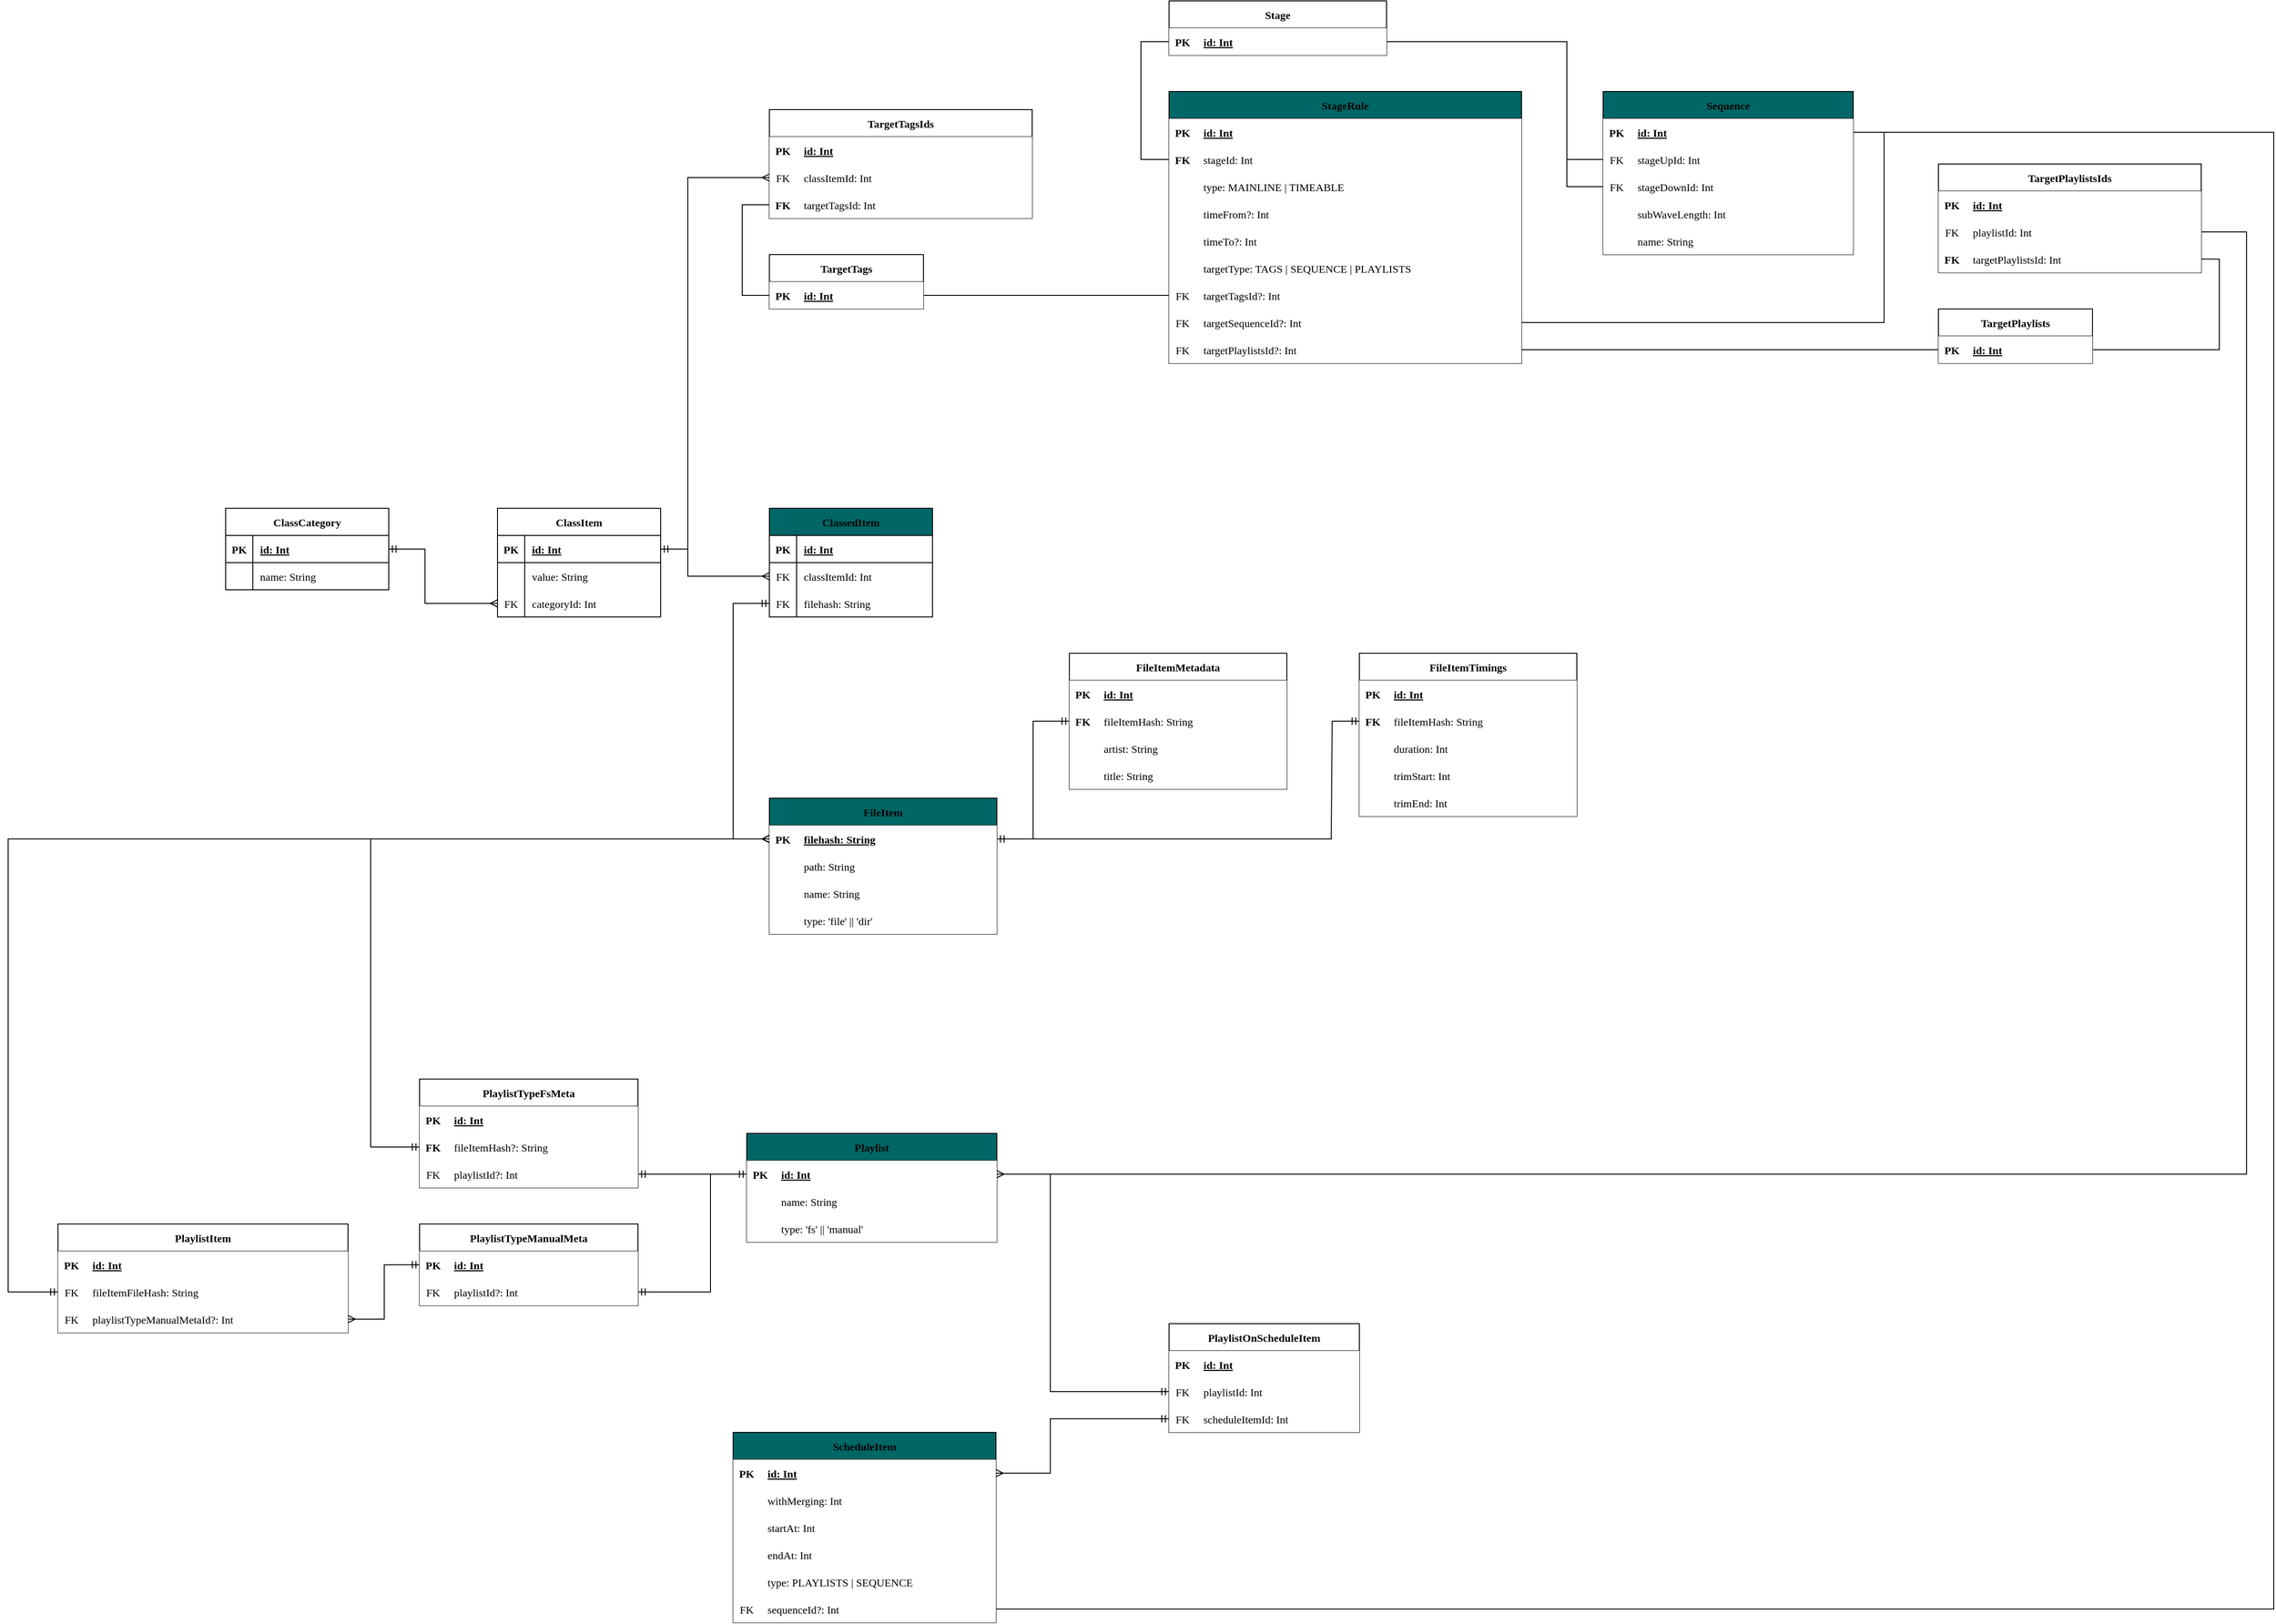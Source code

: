 <mxfile version="20.8.16" type="device"><diagram id="FvJjiW6uSgX_G3LHtdH5" name="Страница 1"><mxGraphModel dx="3790" dy="2903" grid="1" gridSize="10" guides="1" tooltips="1" connect="1" arrows="1" fold="1" page="1" pageScale="1" pageWidth="827" pageHeight="1169" math="0" shadow="0"><root><mxCell id="0"/><mxCell id="1" parent="0"/><mxCell id="_grBkq-Hq5Ne0yEIu6TM-1" value="FileItem" style="shape=table;startSize=30;container=1;collapsible=1;childLayout=tableLayout;fixedRows=1;rowLines=0;fontStyle=1;align=center;resizeLast=1;fontFamily=Martian Mono;fontSource=https%3A%2F%2Ffonts.googleapis.com%2Fcss%3Ffamily%3DMartian%2BMono;fillColor=#006666;" parent="1" vertex="1"><mxGeometry x="350" y="-160" width="251" height="150" as="geometry"><mxRectangle x="80" y="80" width="90" height="30" as="alternateBounds"/></mxGeometry></mxCell><mxCell id="_grBkq-Hq5Ne0yEIu6TM-2" value="" style="shape=tableRow;horizontal=0;startSize=0;swimlaneHead=0;swimlaneBody=0;collapsible=0;dropTarget=0;points=[[0,0.5],[1,0.5]];portConstraint=eastwest;top=0;left=0;right=0;bottom=1;fontFamily=Martian Mono;fontSource=https%3A%2F%2Ffonts.googleapis.com%2Fcss%3Ffamily%3DMartian%2BMono;" parent="_grBkq-Hq5Ne0yEIu6TM-1" vertex="1"><mxGeometry y="30" width="251" height="30" as="geometry"/></mxCell><mxCell id="_grBkq-Hq5Ne0yEIu6TM-3" value="PK" style="shape=partialRectangle;connectable=0;top=0;left=0;bottom=0;right=0;fontStyle=1;overflow=hidden;fontFamily=Martian Mono;fontSource=https%3A%2F%2Ffonts.googleapis.com%2Fcss%3Ffamily%3DMartian%2BMono;" parent="_grBkq-Hq5Ne0yEIu6TM-2" vertex="1"><mxGeometry width="30" height="30" as="geometry"><mxRectangle width="30" height="30" as="alternateBounds"/></mxGeometry></mxCell><mxCell id="_grBkq-Hq5Ne0yEIu6TM-4" value="filehash: String" style="shape=partialRectangle;connectable=0;top=0;left=0;bottom=0;right=0;align=left;spacingLeft=6;fontStyle=5;overflow=hidden;fontFamily=Martian Mono;fontSource=https%3A%2F%2Ffonts.googleapis.com%2Fcss%3Ffamily%3DMartian%2BMono;" parent="_grBkq-Hq5Ne0yEIu6TM-2" vertex="1"><mxGeometry x="30" width="221" height="30" as="geometry"><mxRectangle width="221" height="30" as="alternateBounds"/></mxGeometry></mxCell><mxCell id="_grBkq-Hq5Ne0yEIu6TM-5" value="" style="shape=tableRow;horizontal=0;startSize=0;swimlaneHead=0;swimlaneBody=0;collapsible=0;dropTarget=0;points=[[0,0.5],[1,0.5]];portConstraint=eastwest;top=0;left=0;right=0;bottom=0;fontFamily=Martian Mono;fontSource=https%3A%2F%2Ffonts.googleapis.com%2Fcss%3Ffamily%3DMartian%2BMono;" parent="_grBkq-Hq5Ne0yEIu6TM-1" vertex="1"><mxGeometry y="60" width="251" height="30" as="geometry"/></mxCell><mxCell id="_grBkq-Hq5Ne0yEIu6TM-6" value="" style="shape=partialRectangle;connectable=0;top=0;left=0;bottom=0;right=0;editable=1;overflow=hidden;fontFamily=Martian Mono;fontSource=https%3A%2F%2Ffonts.googleapis.com%2Fcss%3Ffamily%3DMartian%2BMono;" parent="_grBkq-Hq5Ne0yEIu6TM-5" vertex="1"><mxGeometry width="30" height="30" as="geometry"><mxRectangle width="30" height="30" as="alternateBounds"/></mxGeometry></mxCell><mxCell id="_grBkq-Hq5Ne0yEIu6TM-7" value="path: String" style="shape=partialRectangle;connectable=0;top=0;left=0;bottom=0;right=0;align=left;spacingLeft=6;overflow=hidden;fontFamily=Martian Mono;fontSource=https%3A%2F%2Ffonts.googleapis.com%2Fcss%3Ffamily%3DMartian%2BMono;" parent="_grBkq-Hq5Ne0yEIu6TM-5" vertex="1"><mxGeometry x="30" width="221" height="30" as="geometry"><mxRectangle width="221" height="30" as="alternateBounds"/></mxGeometry></mxCell><mxCell id="_grBkq-Hq5Ne0yEIu6TM-8" value="" style="shape=tableRow;horizontal=0;startSize=0;swimlaneHead=0;swimlaneBody=0;collapsible=0;dropTarget=0;points=[[0,0.5],[1,0.5]];portConstraint=eastwest;top=0;left=0;right=0;bottom=0;fontFamily=Martian Mono;fontSource=https%3A%2F%2Ffonts.googleapis.com%2Fcss%3Ffamily%3DMartian%2BMono;" parent="_grBkq-Hq5Ne0yEIu6TM-1" vertex="1"><mxGeometry y="90" width="251" height="30" as="geometry"/></mxCell><mxCell id="_grBkq-Hq5Ne0yEIu6TM-9" value="" style="shape=partialRectangle;connectable=0;top=0;left=0;bottom=0;right=0;editable=1;overflow=hidden;fontFamily=Martian Mono;fontSource=https%3A%2F%2Ffonts.googleapis.com%2Fcss%3Ffamily%3DMartian%2BMono;" parent="_grBkq-Hq5Ne0yEIu6TM-8" vertex="1"><mxGeometry width="30" height="30" as="geometry"><mxRectangle width="30" height="30" as="alternateBounds"/></mxGeometry></mxCell><mxCell id="_grBkq-Hq5Ne0yEIu6TM-10" value="name: String" style="shape=partialRectangle;connectable=0;top=0;left=0;bottom=0;right=0;align=left;spacingLeft=6;overflow=hidden;fontFamily=Martian Mono;fontSource=https%3A%2F%2Ffonts.googleapis.com%2Fcss%3Ffamily%3DMartian%2BMono;" parent="_grBkq-Hq5Ne0yEIu6TM-8" vertex="1"><mxGeometry x="30" width="221" height="30" as="geometry"><mxRectangle width="221" height="30" as="alternateBounds"/></mxGeometry></mxCell><mxCell id="_grBkq-Hq5Ne0yEIu6TM-11" value="" style="shape=tableRow;horizontal=0;startSize=0;swimlaneHead=0;swimlaneBody=0;collapsible=0;dropTarget=0;points=[[0,0.5],[1,0.5]];portConstraint=eastwest;top=0;left=0;right=0;bottom=0;fontFamily=Martian Mono;fontSource=https%3A%2F%2Ffonts.googleapis.com%2Fcss%3Ffamily%3DMartian%2BMono;" parent="_grBkq-Hq5Ne0yEIu6TM-1" vertex="1"><mxGeometry y="120" width="251" height="30" as="geometry"/></mxCell><mxCell id="_grBkq-Hq5Ne0yEIu6TM-12" value="" style="shape=partialRectangle;connectable=0;top=0;left=0;bottom=0;right=0;editable=1;overflow=hidden;fontFamily=Martian Mono;fontSource=https%3A%2F%2Ffonts.googleapis.com%2Fcss%3Ffamily%3DMartian%2BMono;" parent="_grBkq-Hq5Ne0yEIu6TM-11" vertex="1"><mxGeometry width="30" height="30" as="geometry"><mxRectangle width="30" height="30" as="alternateBounds"/></mxGeometry></mxCell><mxCell id="_grBkq-Hq5Ne0yEIu6TM-13" value="type: 'file' || 'dir'" style="shape=partialRectangle;connectable=0;top=0;left=0;bottom=0;right=0;align=left;spacingLeft=6;overflow=hidden;fontFamily=Martian Mono;fontSource=https%3A%2F%2Ffonts.googleapis.com%2Fcss%3Ffamily%3DMartian%2BMono;" parent="_grBkq-Hq5Ne0yEIu6TM-11" vertex="1"><mxGeometry x="30" width="221" height="30" as="geometry"><mxRectangle width="221" height="30" as="alternateBounds"/></mxGeometry></mxCell><mxCell id="_grBkq-Hq5Ne0yEIu6TM-50" value="FileItemMetadata" style="shape=table;startSize=30;container=1;collapsible=1;childLayout=tableLayout;fixedRows=1;rowLines=0;fontStyle=1;align=center;resizeLast=1;fontFamily=Martian Mono;fontSource=https%3A%2F%2Ffonts.googleapis.com%2Fcss%3Ffamily%3DMartian%2BMono;" parent="1" vertex="1"><mxGeometry x="681" y="-320" width="240" height="150" as="geometry"><mxRectangle x="400" y="90" width="140" height="30" as="alternateBounds"/></mxGeometry></mxCell><mxCell id="_grBkq-Hq5Ne0yEIu6TM-51" value="" style="shape=tableRow;horizontal=0;startSize=0;swimlaneHead=0;swimlaneBody=0;collapsible=0;dropTarget=0;points=[[0,0.5],[1,0.5]];portConstraint=eastwest;top=0;left=0;right=0;bottom=1;fontFamily=Martian Mono;fontSource=https%3A%2F%2Ffonts.googleapis.com%2Fcss%3Ffamily%3DMartian%2BMono;" parent="_grBkq-Hq5Ne0yEIu6TM-50" vertex="1"><mxGeometry y="30" width="240" height="30" as="geometry"/></mxCell><mxCell id="_grBkq-Hq5Ne0yEIu6TM-52" value="PK" style="shape=partialRectangle;connectable=0;top=0;left=0;bottom=0;right=0;fontStyle=1;overflow=hidden;fontFamily=Martian Mono;fontSource=https%3A%2F%2Ffonts.googleapis.com%2Fcss%3Ffamily%3DMartian%2BMono;" parent="_grBkq-Hq5Ne0yEIu6TM-51" vertex="1"><mxGeometry width="30" height="30" as="geometry"><mxRectangle width="30" height="30" as="alternateBounds"/></mxGeometry></mxCell><mxCell id="_grBkq-Hq5Ne0yEIu6TM-53" value="id: Int" style="shape=partialRectangle;connectable=0;top=0;left=0;bottom=0;right=0;align=left;spacingLeft=6;fontStyle=5;overflow=hidden;fontFamily=Martian Mono;fontSource=https%3A%2F%2Ffonts.googleapis.com%2Fcss%3Ffamily%3DMartian%2BMono;" parent="_grBkq-Hq5Ne0yEIu6TM-51" vertex="1"><mxGeometry x="30" width="210" height="30" as="geometry"><mxRectangle width="210" height="30" as="alternateBounds"/></mxGeometry></mxCell><mxCell id="_grBkq-Hq5Ne0yEIu6TM-54" value="" style="shape=tableRow;horizontal=0;startSize=0;swimlaneHead=0;swimlaneBody=0;collapsible=0;dropTarget=0;points=[[0,0.5],[1,0.5]];portConstraint=eastwest;top=0;left=0;right=0;bottom=0;fontFamily=Martian Mono;fontSource=https%3A%2F%2Ffonts.googleapis.com%2Fcss%3Ffamily%3DMartian%2BMono;" parent="_grBkq-Hq5Ne0yEIu6TM-50" vertex="1"><mxGeometry y="60" width="240" height="30" as="geometry"/></mxCell><mxCell id="_grBkq-Hq5Ne0yEIu6TM-55" value="FK" style="shape=partialRectangle;connectable=0;top=0;left=0;bottom=0;right=0;editable=1;overflow=hidden;fontStyle=1;fontFamily=Martian Mono;fontSource=https%3A%2F%2Ffonts.googleapis.com%2Fcss%3Ffamily%3DMartian%2BMono;" parent="_grBkq-Hq5Ne0yEIu6TM-54" vertex="1"><mxGeometry width="30" height="30" as="geometry"><mxRectangle width="30" height="30" as="alternateBounds"/></mxGeometry></mxCell><mxCell id="_grBkq-Hq5Ne0yEIu6TM-56" value="fileItemHash: String" style="shape=partialRectangle;connectable=0;top=0;left=0;bottom=0;right=0;align=left;spacingLeft=6;overflow=hidden;fontFamily=Martian Mono;fontSource=https%3A%2F%2Ffonts.googleapis.com%2Fcss%3Ffamily%3DMartian%2BMono;" parent="_grBkq-Hq5Ne0yEIu6TM-54" vertex="1"><mxGeometry x="30" width="210" height="30" as="geometry"><mxRectangle width="210" height="30" as="alternateBounds"/></mxGeometry></mxCell><mxCell id="_grBkq-Hq5Ne0yEIu6TM-57" value="" style="shape=tableRow;horizontal=0;startSize=0;swimlaneHead=0;swimlaneBody=0;collapsible=0;dropTarget=0;points=[[0,0.5],[1,0.5]];portConstraint=eastwest;top=0;left=0;right=0;bottom=0;fontFamily=Martian Mono;fontSource=https%3A%2F%2Ffonts.googleapis.com%2Fcss%3Ffamily%3DMartian%2BMono;" parent="_grBkq-Hq5Ne0yEIu6TM-50" vertex="1"><mxGeometry y="90" width="240" height="30" as="geometry"/></mxCell><mxCell id="_grBkq-Hq5Ne0yEIu6TM-58" value="" style="shape=partialRectangle;connectable=0;top=0;left=0;bottom=0;right=0;editable=1;overflow=hidden;fontFamily=Martian Mono;fontSource=https%3A%2F%2Ffonts.googleapis.com%2Fcss%3Ffamily%3DMartian%2BMono;" parent="_grBkq-Hq5Ne0yEIu6TM-57" vertex="1"><mxGeometry width="30" height="30" as="geometry"><mxRectangle width="30" height="30" as="alternateBounds"/></mxGeometry></mxCell><mxCell id="_grBkq-Hq5Ne0yEIu6TM-59" value="artist: String" style="shape=partialRectangle;connectable=0;top=0;left=0;bottom=0;right=0;align=left;spacingLeft=6;overflow=hidden;fontFamily=Martian Mono;fontSource=https%3A%2F%2Ffonts.googleapis.com%2Fcss%3Ffamily%3DMartian%2BMono;" parent="_grBkq-Hq5Ne0yEIu6TM-57" vertex="1"><mxGeometry x="30" width="210" height="30" as="geometry"><mxRectangle width="210" height="30" as="alternateBounds"/></mxGeometry></mxCell><mxCell id="_grBkq-Hq5Ne0yEIu6TM-60" value="" style="shape=tableRow;horizontal=0;startSize=0;swimlaneHead=0;swimlaneBody=0;collapsible=0;dropTarget=0;points=[[0,0.5],[1,0.5]];portConstraint=eastwest;top=0;left=0;right=0;bottom=0;fontFamily=Martian Mono;fontSource=https%3A%2F%2Ffonts.googleapis.com%2Fcss%3Ffamily%3DMartian%2BMono;" parent="_grBkq-Hq5Ne0yEIu6TM-50" vertex="1"><mxGeometry y="120" width="240" height="30" as="geometry"/></mxCell><mxCell id="_grBkq-Hq5Ne0yEIu6TM-61" value="" style="shape=partialRectangle;connectable=0;top=0;left=0;bottom=0;right=0;editable=1;overflow=hidden;fontFamily=Martian Mono;fontSource=https%3A%2F%2Ffonts.googleapis.com%2Fcss%3Ffamily%3DMartian%2BMono;" parent="_grBkq-Hq5Ne0yEIu6TM-60" vertex="1"><mxGeometry width="30" height="30" as="geometry"><mxRectangle width="30" height="30" as="alternateBounds"/></mxGeometry></mxCell><mxCell id="_grBkq-Hq5Ne0yEIu6TM-62" value="title: String" style="shape=partialRectangle;connectable=0;top=0;left=0;bottom=0;right=0;align=left;spacingLeft=6;overflow=hidden;fontFamily=Martian Mono;fontSource=https%3A%2F%2Ffonts.googleapis.com%2Fcss%3Ffamily%3DMartian%2BMono;" parent="_grBkq-Hq5Ne0yEIu6TM-60" vertex="1"><mxGeometry x="30" width="210" height="30" as="geometry"><mxRectangle width="210" height="30" as="alternateBounds"/></mxGeometry></mxCell><mxCell id="_grBkq-Hq5Ne0yEIu6TM-69" value="FileItemTimings" style="shape=table;startSize=30;container=1;collapsible=1;childLayout=tableLayout;fixedRows=1;rowLines=0;fontStyle=1;align=center;resizeLast=1;fontFamily=Martian Mono;fontSource=https%3A%2F%2Ffonts.googleapis.com%2Fcss%3Ffamily%3DMartian%2BMono;" parent="1" vertex="1"><mxGeometry x="1001" y="-320" width="240" height="180" as="geometry"><mxRectangle x="400" y="280" width="130" height="30" as="alternateBounds"/></mxGeometry></mxCell><mxCell id="_grBkq-Hq5Ne0yEIu6TM-70" value="" style="shape=tableRow;horizontal=0;startSize=0;swimlaneHead=0;swimlaneBody=0;collapsible=0;dropTarget=0;points=[[0,0.5],[1,0.5]];portConstraint=eastwest;top=0;left=0;right=0;bottom=1;fontFamily=Martian Mono;fontSource=https%3A%2F%2Ffonts.googleapis.com%2Fcss%3Ffamily%3DMartian%2BMono;" parent="_grBkq-Hq5Ne0yEIu6TM-69" vertex="1"><mxGeometry y="30" width="240" height="30" as="geometry"/></mxCell><mxCell id="_grBkq-Hq5Ne0yEIu6TM-71" value="PK" style="shape=partialRectangle;connectable=0;top=0;left=0;bottom=0;right=0;fontStyle=1;overflow=hidden;fontFamily=Martian Mono;fontSource=https%3A%2F%2Ffonts.googleapis.com%2Fcss%3Ffamily%3DMartian%2BMono;" parent="_grBkq-Hq5Ne0yEIu6TM-70" vertex="1"><mxGeometry width="30" height="30" as="geometry"><mxRectangle width="30" height="30" as="alternateBounds"/></mxGeometry></mxCell><mxCell id="_grBkq-Hq5Ne0yEIu6TM-72" value="id: Int" style="shape=partialRectangle;connectable=0;top=0;left=0;bottom=0;right=0;align=left;spacingLeft=6;fontStyle=5;overflow=hidden;fontFamily=Martian Mono;fontSource=https%3A%2F%2Ffonts.googleapis.com%2Fcss%3Ffamily%3DMartian%2BMono;" parent="_grBkq-Hq5Ne0yEIu6TM-70" vertex="1"><mxGeometry x="30" width="210" height="30" as="geometry"><mxRectangle width="210" height="30" as="alternateBounds"/></mxGeometry></mxCell><mxCell id="_grBkq-Hq5Ne0yEIu6TM-73" value="" style="shape=tableRow;horizontal=0;startSize=0;swimlaneHead=0;swimlaneBody=0;collapsible=0;dropTarget=0;points=[[0,0.5],[1,0.5]];portConstraint=eastwest;top=0;left=0;right=0;bottom=0;fontFamily=Martian Mono;fontSource=https%3A%2F%2Ffonts.googleapis.com%2Fcss%3Ffamily%3DMartian%2BMono;" parent="_grBkq-Hq5Ne0yEIu6TM-69" vertex="1"><mxGeometry y="60" width="240" height="30" as="geometry"/></mxCell><mxCell id="_grBkq-Hq5Ne0yEIu6TM-74" value="FK" style="shape=partialRectangle;connectable=0;top=0;left=0;bottom=0;right=0;editable=1;overflow=hidden;fontStyle=1;fontFamily=Martian Mono;fontSource=https%3A%2F%2Ffonts.googleapis.com%2Fcss%3Ffamily%3DMartian%2BMono;" parent="_grBkq-Hq5Ne0yEIu6TM-73" vertex="1"><mxGeometry width="30" height="30" as="geometry"><mxRectangle width="30" height="30" as="alternateBounds"/></mxGeometry></mxCell><mxCell id="_grBkq-Hq5Ne0yEIu6TM-75" value="fileItemHash: String" style="shape=partialRectangle;connectable=0;top=0;left=0;bottom=0;right=0;align=left;spacingLeft=6;overflow=hidden;fontFamily=Martian Mono;fontSource=https%3A%2F%2Ffonts.googleapis.com%2Fcss%3Ffamily%3DMartian%2BMono;" parent="_grBkq-Hq5Ne0yEIu6TM-73" vertex="1"><mxGeometry x="30" width="210" height="30" as="geometry"><mxRectangle width="210" height="30" as="alternateBounds"/></mxGeometry></mxCell><mxCell id="_grBkq-Hq5Ne0yEIu6TM-76" value="" style="shape=tableRow;horizontal=0;startSize=0;swimlaneHead=0;swimlaneBody=0;collapsible=0;dropTarget=0;points=[[0,0.5],[1,0.5]];portConstraint=eastwest;top=0;left=0;right=0;bottom=0;fontFamily=Martian Mono;fontSource=https%3A%2F%2Ffonts.googleapis.com%2Fcss%3Ffamily%3DMartian%2BMono;" parent="_grBkq-Hq5Ne0yEIu6TM-69" vertex="1"><mxGeometry y="90" width="240" height="30" as="geometry"/></mxCell><mxCell id="_grBkq-Hq5Ne0yEIu6TM-77" value="" style="shape=partialRectangle;connectable=0;top=0;left=0;bottom=0;right=0;editable=1;overflow=hidden;fontFamily=Martian Mono;fontSource=https%3A%2F%2Ffonts.googleapis.com%2Fcss%3Ffamily%3DMartian%2BMono;" parent="_grBkq-Hq5Ne0yEIu6TM-76" vertex="1"><mxGeometry width="30" height="30" as="geometry"><mxRectangle width="30" height="30" as="alternateBounds"/></mxGeometry></mxCell><mxCell id="_grBkq-Hq5Ne0yEIu6TM-78" value="duration: Int" style="shape=partialRectangle;connectable=0;top=0;left=0;bottom=0;right=0;align=left;spacingLeft=6;overflow=hidden;fontFamily=Martian Mono;fontSource=https%3A%2F%2Ffonts.googleapis.com%2Fcss%3Ffamily%3DMartian%2BMono;" parent="_grBkq-Hq5Ne0yEIu6TM-76" vertex="1"><mxGeometry x="30" width="210" height="30" as="geometry"><mxRectangle width="210" height="30" as="alternateBounds"/></mxGeometry></mxCell><mxCell id="_grBkq-Hq5Ne0yEIu6TM-79" value="" style="shape=tableRow;horizontal=0;startSize=0;swimlaneHead=0;swimlaneBody=0;collapsible=0;dropTarget=0;points=[[0,0.5],[1,0.5]];portConstraint=eastwest;top=0;left=0;right=0;bottom=0;fontFamily=Martian Mono;fontSource=https%3A%2F%2Ffonts.googleapis.com%2Fcss%3Ffamily%3DMartian%2BMono;" parent="_grBkq-Hq5Ne0yEIu6TM-69" vertex="1"><mxGeometry y="120" width="240" height="30" as="geometry"/></mxCell><mxCell id="_grBkq-Hq5Ne0yEIu6TM-80" value="" style="shape=partialRectangle;connectable=0;top=0;left=0;bottom=0;right=0;editable=1;overflow=hidden;fontFamily=Martian Mono;fontSource=https%3A%2F%2Ffonts.googleapis.com%2Fcss%3Ffamily%3DMartian%2BMono;" parent="_grBkq-Hq5Ne0yEIu6TM-79" vertex="1"><mxGeometry width="30" height="30" as="geometry"><mxRectangle width="30" height="30" as="alternateBounds"/></mxGeometry></mxCell><mxCell id="_grBkq-Hq5Ne0yEIu6TM-81" value="trimStart: Int" style="shape=partialRectangle;connectable=0;top=0;left=0;bottom=0;right=0;align=left;spacingLeft=6;overflow=hidden;fontFamily=Martian Mono;fontSource=https%3A%2F%2Ffonts.googleapis.com%2Fcss%3Ffamily%3DMartian%2BMono;" parent="_grBkq-Hq5Ne0yEIu6TM-79" vertex="1"><mxGeometry x="30" width="210" height="30" as="geometry"><mxRectangle width="210" height="30" as="alternateBounds"/></mxGeometry></mxCell><mxCell id="_grBkq-Hq5Ne0yEIu6TM-82" value="" style="shape=tableRow;horizontal=0;startSize=0;swimlaneHead=0;swimlaneBody=0;collapsible=0;dropTarget=0;points=[[0,0.5],[1,0.5]];portConstraint=eastwest;top=0;left=0;right=0;bottom=0;fontFamily=Martian Mono;fontSource=https%3A%2F%2Ffonts.googleapis.com%2Fcss%3Ffamily%3DMartian%2BMono;" parent="_grBkq-Hq5Ne0yEIu6TM-69" vertex="1"><mxGeometry y="150" width="240" height="30" as="geometry"/></mxCell><mxCell id="_grBkq-Hq5Ne0yEIu6TM-83" value="" style="shape=partialRectangle;connectable=0;top=0;left=0;bottom=0;right=0;editable=1;overflow=hidden;fontFamily=Martian Mono;fontSource=https%3A%2F%2Ffonts.googleapis.com%2Fcss%3Ffamily%3DMartian%2BMono;" parent="_grBkq-Hq5Ne0yEIu6TM-82" vertex="1"><mxGeometry width="30" height="30" as="geometry"><mxRectangle width="30" height="30" as="alternateBounds"/></mxGeometry></mxCell><mxCell id="_grBkq-Hq5Ne0yEIu6TM-84" value="trimEnd: Int" style="shape=partialRectangle;connectable=0;top=0;left=0;bottom=0;right=0;align=left;spacingLeft=6;overflow=hidden;fontFamily=Martian Mono;fontSource=https%3A%2F%2Ffonts.googleapis.com%2Fcss%3Ffamily%3DMartian%2BMono;" parent="_grBkq-Hq5Ne0yEIu6TM-82" vertex="1"><mxGeometry x="30" width="210" height="30" as="geometry"><mxRectangle width="210" height="30" as="alternateBounds"/></mxGeometry></mxCell><mxCell id="_grBkq-Hq5Ne0yEIu6TM-86" value="" style="edgeStyle=orthogonalEdgeStyle;fontSize=12;html=1;endArrow=ERmandOne;startArrow=ERmandOne;rounded=0;entryX=1;entryY=0.5;entryDx=0;entryDy=0;exitX=0;exitY=0.5;exitDx=0;exitDy=0;fontFamily=Martian Mono;fontSource=https%3A%2F%2Ffonts.googleapis.com%2Fcss%3Ffamily%3DMartian%2BMono;" parent="1" source="_grBkq-Hq5Ne0yEIu6TM-54" target="_grBkq-Hq5Ne0yEIu6TM-2" edge="1"><mxGeometry width="100" height="100" relative="1" as="geometry"><mxPoint x="631" y="160" as="sourcePoint"/><mxPoint x="601" y="5" as="targetPoint"/></mxGeometry></mxCell><mxCell id="_grBkq-Hq5Ne0yEIu6TM-88" value="" style="fontSize=12;html=1;endArrow=ERmandOne;startArrow=ERmandOne;rounded=0;entryX=0;entryY=0.5;entryDx=0;entryDy=0;exitX=1;exitY=0.5;exitDx=0;exitDy=0;sketch=0;shadow=0;fontFamily=Martian Mono;fontSource=https%3A%2F%2Ffonts.googleapis.com%2Fcss%3Ffamily%3DMartian%2BMono;" parent="1" source="_grBkq-Hq5Ne0yEIu6TM-2" target="_grBkq-Hq5Ne0yEIu6TM-73" edge="1"><mxGeometry width="100" height="100" relative="1" as="geometry"><mxPoint x="601" y="5" as="sourcePoint"/><mxPoint x="511" y="160" as="targetPoint"/><Array as="points"><mxPoint x="631" y="-115"/><mxPoint x="721" y="-115"/><mxPoint x="970" y="-115"/><mxPoint x="971" y="-245"/></Array></mxGeometry></mxCell><mxCell id="_grBkq-Hq5Ne0yEIu6TM-92" value="PlaylistItem" style="shape=table;startSize=30;container=1;collapsible=1;childLayout=tableLayout;fixedRows=1;rowLines=0;fontStyle=1;align=center;resizeLast=1;fontFamily=Martian Mono;fontSource=https%3A%2F%2Ffonts.googleapis.com%2Fcss%3Ffamily%3DMartian%2BMono;" parent="1" vertex="1"><mxGeometry x="-435" y="310" width="320" height="120" as="geometry"><mxRectangle x="400" y="280" width="130" height="30" as="alternateBounds"/></mxGeometry></mxCell><mxCell id="_grBkq-Hq5Ne0yEIu6TM-93" value="" style="shape=tableRow;horizontal=0;startSize=0;swimlaneHead=0;swimlaneBody=0;collapsible=0;dropTarget=0;points=[[0,0.5],[1,0.5]];portConstraint=eastwest;top=0;left=0;right=0;bottom=1;fontFamily=Martian Mono;fontSource=https%3A%2F%2Ffonts.googleapis.com%2Fcss%3Ffamily%3DMartian%2BMono;" parent="_grBkq-Hq5Ne0yEIu6TM-92" vertex="1"><mxGeometry y="30" width="320" height="30" as="geometry"/></mxCell><mxCell id="_grBkq-Hq5Ne0yEIu6TM-94" value="PK" style="shape=partialRectangle;connectable=0;top=0;left=0;bottom=0;right=0;fontStyle=1;overflow=hidden;fontFamily=Martian Mono;fontSource=https%3A%2F%2Ffonts.googleapis.com%2Fcss%3Ffamily%3DMartian%2BMono;" parent="_grBkq-Hq5Ne0yEIu6TM-93" vertex="1"><mxGeometry width="30" height="30" as="geometry"><mxRectangle width="30" height="30" as="alternateBounds"/></mxGeometry></mxCell><mxCell id="_grBkq-Hq5Ne0yEIu6TM-95" value="id: Int" style="shape=partialRectangle;connectable=0;top=0;left=0;bottom=0;right=0;align=left;spacingLeft=6;fontStyle=5;overflow=hidden;fontFamily=Martian Mono;fontSource=https%3A%2F%2Ffonts.googleapis.com%2Fcss%3Ffamily%3DMartian%2BMono;" parent="_grBkq-Hq5Ne0yEIu6TM-93" vertex="1"><mxGeometry x="30" width="290" height="30" as="geometry"><mxRectangle width="290" height="30" as="alternateBounds"/></mxGeometry></mxCell><mxCell id="_grBkq-Hq5Ne0yEIu6TM-102" value="" style="shape=tableRow;horizontal=0;startSize=0;swimlaneHead=0;swimlaneBody=0;collapsible=0;dropTarget=0;points=[[0,0.5],[1,0.5]];portConstraint=eastwest;top=0;left=0;right=0;bottom=0;fontFamily=Martian Mono;fontSource=https%3A%2F%2Ffonts.googleapis.com%2Fcss%3Ffamily%3DMartian%2BMono;" parent="_grBkq-Hq5Ne0yEIu6TM-92" vertex="1"><mxGeometry y="60" width="320" height="30" as="geometry"/></mxCell><mxCell id="_grBkq-Hq5Ne0yEIu6TM-103" value="FK" style="shape=partialRectangle;connectable=0;top=0;left=0;bottom=0;right=0;editable=1;overflow=hidden;fontFamily=Martian Mono;fontSource=https%3A%2F%2Ffonts.googleapis.com%2Fcss%3Ffamily%3DMartian%2BMono;" parent="_grBkq-Hq5Ne0yEIu6TM-102" vertex="1"><mxGeometry width="30" height="30" as="geometry"><mxRectangle width="30" height="30" as="alternateBounds"/></mxGeometry></mxCell><mxCell id="_grBkq-Hq5Ne0yEIu6TM-104" value="fileItemFileHash: String" style="shape=partialRectangle;connectable=0;top=0;left=0;bottom=0;right=0;align=left;spacingLeft=6;overflow=hidden;fontFamily=Martian Mono;fontSource=https%3A%2F%2Ffonts.googleapis.com%2Fcss%3Ffamily%3DMartian%2BMono;" parent="_grBkq-Hq5Ne0yEIu6TM-102" vertex="1"><mxGeometry x="30" width="290" height="30" as="geometry"><mxRectangle width="290" height="30" as="alternateBounds"/></mxGeometry></mxCell><mxCell id="_grBkq-Hq5Ne0yEIu6TM-119" value="" style="shape=tableRow;horizontal=0;startSize=0;swimlaneHead=0;swimlaneBody=0;collapsible=0;dropTarget=0;points=[[0,0.5],[1,0.5]];portConstraint=eastwest;top=0;left=0;right=0;bottom=0;fontFamily=Martian Mono;fontSource=https%3A%2F%2Ffonts.googleapis.com%2Fcss%3Ffamily%3DMartian%2BMono;" parent="_grBkq-Hq5Ne0yEIu6TM-92" vertex="1"><mxGeometry y="90" width="320" height="30" as="geometry"/></mxCell><mxCell id="_grBkq-Hq5Ne0yEIu6TM-120" value="FK" style="shape=partialRectangle;connectable=0;top=0;left=0;bottom=0;right=0;editable=1;overflow=hidden;fontFamily=Martian Mono;fontSource=https%3A%2F%2Ffonts.googleapis.com%2Fcss%3Ffamily%3DMartian%2BMono;" parent="_grBkq-Hq5Ne0yEIu6TM-119" vertex="1"><mxGeometry width="30" height="30" as="geometry"><mxRectangle width="30" height="30" as="alternateBounds"/></mxGeometry></mxCell><mxCell id="_grBkq-Hq5Ne0yEIu6TM-121" value="playlistTypeManualMetaId?: Int" style="shape=partialRectangle;connectable=0;top=0;left=0;bottom=0;right=0;align=left;spacingLeft=6;overflow=hidden;fontFamily=Martian Mono;fontSource=https%3A%2F%2Ffonts.googleapis.com%2Fcss%3Ffamily%3DMartian%2BMono;" parent="_grBkq-Hq5Ne0yEIu6TM-119" vertex="1"><mxGeometry x="30" width="290" height="30" as="geometry"><mxRectangle width="290" height="30" as="alternateBounds"/></mxGeometry></mxCell><mxCell id="_grBkq-Hq5Ne0yEIu6TM-124" value="PlaylistTypeFsMeta" style="shape=table;startSize=30;container=1;collapsible=1;childLayout=tableLayout;fixedRows=1;rowLines=0;fontStyle=1;align=center;resizeLast=1;fontFamily=Martian Mono;fontSource=https%3A%2F%2Ffonts.googleapis.com%2Fcss%3Ffamily%3DMartian%2BMono;" parent="1" vertex="1"><mxGeometry x="-36" y="150" width="241" height="120" as="geometry"><mxRectangle x="400" y="90" width="140" height="30" as="alternateBounds"/></mxGeometry></mxCell><mxCell id="_grBkq-Hq5Ne0yEIu6TM-125" value="" style="shape=tableRow;horizontal=0;startSize=0;swimlaneHead=0;swimlaneBody=0;collapsible=0;dropTarget=0;points=[[0,0.5],[1,0.5]];portConstraint=eastwest;top=0;left=0;right=0;bottom=1;fontFamily=Martian Mono;fontSource=https%3A%2F%2Ffonts.googleapis.com%2Fcss%3Ffamily%3DMartian%2BMono;" parent="_grBkq-Hq5Ne0yEIu6TM-124" vertex="1"><mxGeometry y="30" width="241" height="30" as="geometry"/></mxCell><mxCell id="_grBkq-Hq5Ne0yEIu6TM-126" value="PK" style="shape=partialRectangle;connectable=0;top=0;left=0;bottom=0;right=0;fontStyle=1;overflow=hidden;fontFamily=Martian Mono;fontSource=https%3A%2F%2Ffonts.googleapis.com%2Fcss%3Ffamily%3DMartian%2BMono;" parent="_grBkq-Hq5Ne0yEIu6TM-125" vertex="1"><mxGeometry width="30" height="30" as="geometry"><mxRectangle width="30" height="30" as="alternateBounds"/></mxGeometry></mxCell><mxCell id="_grBkq-Hq5Ne0yEIu6TM-127" value="id: Int" style="shape=partialRectangle;connectable=0;top=0;left=0;bottom=0;right=0;align=left;spacingLeft=6;fontStyle=5;overflow=hidden;fontFamily=Martian Mono;fontSource=https%3A%2F%2Ffonts.googleapis.com%2Fcss%3Ffamily%3DMartian%2BMono;" parent="_grBkq-Hq5Ne0yEIu6TM-125" vertex="1"><mxGeometry x="30" width="211" height="30" as="geometry"><mxRectangle width="211" height="30" as="alternateBounds"/></mxGeometry></mxCell><mxCell id="_grBkq-Hq5Ne0yEIu6TM-128" value="" style="shape=tableRow;horizontal=0;startSize=0;swimlaneHead=0;swimlaneBody=0;collapsible=0;dropTarget=0;points=[[0,0.5],[1,0.5]];portConstraint=eastwest;top=0;left=0;right=0;bottom=0;fontFamily=Martian Mono;fontSource=https%3A%2F%2Ffonts.googleapis.com%2Fcss%3Ffamily%3DMartian%2BMono;" parent="_grBkq-Hq5Ne0yEIu6TM-124" vertex="1"><mxGeometry y="60" width="241" height="30" as="geometry"/></mxCell><mxCell id="_grBkq-Hq5Ne0yEIu6TM-129" value="FK" style="shape=partialRectangle;connectable=0;top=0;left=0;bottom=0;right=0;editable=1;overflow=hidden;fontStyle=1;fontFamily=Martian Mono;fontSource=https%3A%2F%2Ffonts.googleapis.com%2Fcss%3Ffamily%3DMartian%2BMono;" parent="_grBkq-Hq5Ne0yEIu6TM-128" vertex="1"><mxGeometry width="30" height="30" as="geometry"><mxRectangle width="30" height="30" as="alternateBounds"/></mxGeometry></mxCell><mxCell id="_grBkq-Hq5Ne0yEIu6TM-130" value="fileItemHash?: String" style="shape=partialRectangle;connectable=0;top=0;left=0;bottom=0;right=0;align=left;spacingLeft=6;overflow=hidden;fontFamily=Martian Mono;fontSource=https%3A%2F%2Ffonts.googleapis.com%2Fcss%3Ffamily%3DMartian%2BMono;" parent="_grBkq-Hq5Ne0yEIu6TM-128" vertex="1"><mxGeometry x="30" width="211" height="30" as="geometry"><mxRectangle width="211" height="30" as="alternateBounds"/></mxGeometry></mxCell><mxCell id="_grBkq-Hq5Ne0yEIu6TM-142" value="" style="shape=tableRow;horizontal=0;startSize=0;swimlaneHead=0;swimlaneBody=0;collapsible=0;dropTarget=0;points=[[0,0.5],[1,0.5]];portConstraint=eastwest;top=0;left=0;right=0;bottom=0;fontFamily=Martian Mono;fontSource=https%3A%2F%2Ffonts.googleapis.com%2Fcss%3Ffamily%3DMartian%2BMono;" parent="_grBkq-Hq5Ne0yEIu6TM-124" vertex="1"><mxGeometry y="90" width="241" height="30" as="geometry"/></mxCell><mxCell id="_grBkq-Hq5Ne0yEIu6TM-143" value="FK" style="shape=partialRectangle;connectable=0;top=0;left=0;bottom=0;right=0;editable=1;overflow=hidden;fontFamily=Martian Mono;fontSource=https%3A%2F%2Ffonts.googleapis.com%2Fcss%3Ffamily%3DMartian%2BMono;" parent="_grBkq-Hq5Ne0yEIu6TM-142" vertex="1"><mxGeometry width="30" height="30" as="geometry"><mxRectangle width="30" height="30" as="alternateBounds"/></mxGeometry></mxCell><mxCell id="_grBkq-Hq5Ne0yEIu6TM-144" value="playlistId?: Int" style="shape=partialRectangle;connectable=0;top=0;left=0;bottom=0;right=0;align=left;spacingLeft=6;overflow=hidden;fontFamily=Martian Mono;fontSource=https%3A%2F%2Ffonts.googleapis.com%2Fcss%3Ffamily%3DMartian%2BMono;" parent="_grBkq-Hq5Ne0yEIu6TM-142" vertex="1"><mxGeometry x="30" width="211" height="30" as="geometry"><mxRectangle width="211" height="30" as="alternateBounds"/></mxGeometry></mxCell><mxCell id="_grBkq-Hq5Ne0yEIu6TM-326" style="edgeStyle=none;rounded=0;sketch=0;orthogonalLoop=1;jettySize=auto;html=1;exitX=0;exitY=0.5;exitDx=0;exitDy=0;entryX=1;entryY=0.5;entryDx=0;entryDy=0;shadow=0;fontFamily=Helvetica;startArrow=ERmandOne;startFill=0;endArrow=ERmany;endFill=0;" parent="1" source="_grBkq-Hq5Ne0yEIu6TM-150" target="_grBkq-Hq5Ne0yEIu6TM-119" edge="1"><mxGeometry relative="1" as="geometry"><Array as="points"><mxPoint x="-75" y="355"/><mxPoint x="-75" y="415"/></Array></mxGeometry></mxCell><mxCell id="_grBkq-Hq5Ne0yEIu6TM-150" value="PlaylistTypeManualMeta" style="shape=table;startSize=30;container=1;collapsible=1;childLayout=tableLayout;fixedRows=1;rowLines=0;fontStyle=1;align=center;resizeLast=1;fontFamily=Martian Mono;fontSource=https%3A%2F%2Ffonts.googleapis.com%2Fcss%3Ffamily%3DMartian%2BMono;" parent="1" vertex="1"><mxGeometry x="-36" y="310" width="241" height="90" as="geometry"><mxRectangle x="400" y="90" width="140" height="30" as="alternateBounds"/></mxGeometry></mxCell><mxCell id="_grBkq-Hq5Ne0yEIu6TM-151" value="" style="shape=tableRow;horizontal=0;startSize=0;swimlaneHead=0;swimlaneBody=0;collapsible=0;dropTarget=0;points=[[0,0.5],[1,0.5]];portConstraint=eastwest;top=0;left=0;right=0;bottom=1;fontFamily=Martian Mono;fontSource=https%3A%2F%2Ffonts.googleapis.com%2Fcss%3Ffamily%3DMartian%2BMono;" parent="_grBkq-Hq5Ne0yEIu6TM-150" vertex="1"><mxGeometry y="30" width="241" height="30" as="geometry"/></mxCell><mxCell id="_grBkq-Hq5Ne0yEIu6TM-152" value="PK" style="shape=partialRectangle;connectable=0;top=0;left=0;bottom=0;right=0;fontStyle=1;overflow=hidden;fontFamily=Martian Mono;fontSource=https%3A%2F%2Ffonts.googleapis.com%2Fcss%3Ffamily%3DMartian%2BMono;" parent="_grBkq-Hq5Ne0yEIu6TM-151" vertex="1"><mxGeometry width="30" height="30" as="geometry"><mxRectangle width="30" height="30" as="alternateBounds"/></mxGeometry></mxCell><mxCell id="_grBkq-Hq5Ne0yEIu6TM-153" value="id: Int" style="shape=partialRectangle;connectable=0;top=0;left=0;bottom=0;right=0;align=left;spacingLeft=6;fontStyle=5;overflow=hidden;fontFamily=Martian Mono;fontSource=https%3A%2F%2Ffonts.googleapis.com%2Fcss%3Ffamily%3DMartian%2BMono;" parent="_grBkq-Hq5Ne0yEIu6TM-151" vertex="1"><mxGeometry x="30" width="211" height="30" as="geometry"><mxRectangle width="211" height="30" as="alternateBounds"/></mxGeometry></mxCell><mxCell id="_grBkq-Hq5Ne0yEIu6TM-164" value="" style="shape=tableRow;horizontal=0;startSize=0;swimlaneHead=0;swimlaneBody=0;collapsible=0;dropTarget=0;points=[[0,0.5],[1,0.5]];portConstraint=eastwest;top=0;left=0;right=0;bottom=0;fontFamily=Martian Mono;fontSource=https%3A%2F%2Ffonts.googleapis.com%2Fcss%3Ffamily%3DMartian%2BMono;" parent="_grBkq-Hq5Ne0yEIu6TM-150" vertex="1"><mxGeometry y="60" width="241" height="30" as="geometry"/></mxCell><mxCell id="_grBkq-Hq5Ne0yEIu6TM-165" value="FK" style="shape=partialRectangle;connectable=0;top=0;left=0;bottom=0;right=0;editable=1;overflow=hidden;fontFamily=Martian Mono;fontSource=https%3A%2F%2Ffonts.googleapis.com%2Fcss%3Ffamily%3DMartian%2BMono;" parent="_grBkq-Hq5Ne0yEIu6TM-164" vertex="1"><mxGeometry width="30" height="30" as="geometry"><mxRectangle width="30" height="30" as="alternateBounds"/></mxGeometry></mxCell><mxCell id="_grBkq-Hq5Ne0yEIu6TM-166" value="playlistId?: Int" style="shape=partialRectangle;connectable=0;top=0;left=0;bottom=0;right=0;align=left;spacingLeft=6;overflow=hidden;fontFamily=Martian Mono;fontSource=https%3A%2F%2Ffonts.googleapis.com%2Fcss%3Ffamily%3DMartian%2BMono;" parent="_grBkq-Hq5Ne0yEIu6TM-164" vertex="1"><mxGeometry x="30" width="211" height="30" as="geometry"><mxRectangle width="211" height="30" as="alternateBounds"/></mxGeometry></mxCell><mxCell id="_grBkq-Hq5Ne0yEIu6TM-175" value="Playlist" style="shape=table;startSize=30;container=1;collapsible=1;childLayout=tableLayout;fixedRows=1;rowLines=0;fontStyle=1;align=center;resizeLast=1;fontFamily=Martian Mono;fontSource=https%3A%2F%2Ffonts.googleapis.com%2Fcss%3Ffamily%3DMartian%2BMono;fillColor=#006666;" parent="1" vertex="1"><mxGeometry x="325" y="210" width="276" height="120" as="geometry"><mxRectangle x="400" y="90" width="140" height="30" as="alternateBounds"/></mxGeometry></mxCell><mxCell id="_grBkq-Hq5Ne0yEIu6TM-176" value="" style="shape=tableRow;horizontal=0;startSize=0;swimlaneHead=0;swimlaneBody=0;collapsible=0;dropTarget=0;points=[[0,0.5],[1,0.5]];portConstraint=eastwest;top=0;left=0;right=0;bottom=1;fontFamily=Martian Mono;fontSource=https%3A%2F%2Ffonts.googleapis.com%2Fcss%3Ffamily%3DMartian%2BMono;" parent="_grBkq-Hq5Ne0yEIu6TM-175" vertex="1"><mxGeometry y="30" width="276" height="30" as="geometry"/></mxCell><mxCell id="_grBkq-Hq5Ne0yEIu6TM-177" value="PK" style="shape=partialRectangle;connectable=0;top=0;left=0;bottom=0;right=0;fontStyle=1;overflow=hidden;fontFamily=Martian Mono;fontSource=https%3A%2F%2Ffonts.googleapis.com%2Fcss%3Ffamily%3DMartian%2BMono;" parent="_grBkq-Hq5Ne0yEIu6TM-176" vertex="1"><mxGeometry width="30" height="30" as="geometry"><mxRectangle width="30" height="30" as="alternateBounds"/></mxGeometry></mxCell><mxCell id="_grBkq-Hq5Ne0yEIu6TM-178" value="id: Int" style="shape=partialRectangle;connectable=0;top=0;left=0;bottom=0;right=0;align=left;spacingLeft=6;fontStyle=5;overflow=hidden;fontFamily=Martian Mono;fontSource=https%3A%2F%2Ffonts.googleapis.com%2Fcss%3Ffamily%3DMartian%2BMono;" parent="_grBkq-Hq5Ne0yEIu6TM-176" vertex="1"><mxGeometry x="30" width="246" height="30" as="geometry"><mxRectangle width="246" height="30" as="alternateBounds"/></mxGeometry></mxCell><mxCell id="_grBkq-Hq5Ne0yEIu6TM-179" value="" style="shape=tableRow;horizontal=0;startSize=0;swimlaneHead=0;swimlaneBody=0;collapsible=0;dropTarget=0;points=[[0,0.5],[1,0.5]];portConstraint=eastwest;top=0;left=0;right=0;bottom=0;fontFamily=Martian Mono;fontSource=https%3A%2F%2Ffonts.googleapis.com%2Fcss%3Ffamily%3DMartian%2BMono;" parent="_grBkq-Hq5Ne0yEIu6TM-175" vertex="1"><mxGeometry y="60" width="276" height="30" as="geometry"/></mxCell><mxCell id="_grBkq-Hq5Ne0yEIu6TM-180" value="" style="shape=partialRectangle;connectable=0;top=0;left=0;bottom=0;right=0;editable=1;overflow=hidden;fontFamily=Martian Mono;fontSource=https%3A%2F%2Ffonts.googleapis.com%2Fcss%3Ffamily%3DMartian%2BMono;" parent="_grBkq-Hq5Ne0yEIu6TM-179" vertex="1"><mxGeometry width="30" height="30" as="geometry"><mxRectangle width="30" height="30" as="alternateBounds"/></mxGeometry></mxCell><mxCell id="_grBkq-Hq5Ne0yEIu6TM-181" value="name: String" style="shape=partialRectangle;connectable=0;top=0;left=0;bottom=0;right=0;align=left;spacingLeft=6;overflow=hidden;fontFamily=Martian Mono;fontSource=https%3A%2F%2Ffonts.googleapis.com%2Fcss%3Ffamily%3DMartian%2BMono;" parent="_grBkq-Hq5Ne0yEIu6TM-179" vertex="1"><mxGeometry x="30" width="246" height="30" as="geometry"><mxRectangle width="246" height="30" as="alternateBounds"/></mxGeometry></mxCell><mxCell id="_grBkq-Hq5Ne0yEIu6TM-182" value="" style="shape=tableRow;horizontal=0;startSize=0;swimlaneHead=0;swimlaneBody=0;collapsible=0;dropTarget=0;points=[[0,0.5],[1,0.5]];portConstraint=eastwest;top=0;left=0;right=0;bottom=0;fontFamily=Martian Mono;fontSource=https%3A%2F%2Ffonts.googleapis.com%2Fcss%3Ffamily%3DMartian%2BMono;" parent="_grBkq-Hq5Ne0yEIu6TM-175" vertex="1"><mxGeometry y="90" width="276" height="30" as="geometry"/></mxCell><mxCell id="_grBkq-Hq5Ne0yEIu6TM-183" value="" style="shape=partialRectangle;connectable=0;top=0;left=0;bottom=0;right=0;editable=1;overflow=hidden;fontFamily=Martian Mono;fontSource=https%3A%2F%2Ffonts.googleapis.com%2Fcss%3Ffamily%3DMartian%2BMono;" parent="_grBkq-Hq5Ne0yEIu6TM-182" vertex="1"><mxGeometry width="30" height="30" as="geometry"><mxRectangle width="30" height="30" as="alternateBounds"/></mxGeometry></mxCell><mxCell id="_grBkq-Hq5Ne0yEIu6TM-184" value="type: 'fs' || 'manual'" style="shape=partialRectangle;connectable=0;top=0;left=0;bottom=0;right=0;align=left;spacingLeft=6;overflow=hidden;fontFamily=Martian Mono;fontSource=https%3A%2F%2Ffonts.googleapis.com%2Fcss%3Ffamily%3DMartian%2BMono;" parent="_grBkq-Hq5Ne0yEIu6TM-182" vertex="1"><mxGeometry x="30" width="246" height="30" as="geometry"><mxRectangle width="246" height="30" as="alternateBounds"/></mxGeometry></mxCell><mxCell id="_grBkq-Hq5Ne0yEIu6TM-200" value="PlaylistOnScheduleItem" style="shape=table;startSize=30;container=1;collapsible=1;childLayout=tableLayout;fixedRows=1;rowLines=0;fontStyle=1;align=center;resizeLast=1;fontFamily=Martian Mono;fontSource=https%3A%2F%2Ffonts.googleapis.com%2Fcss%3Ffamily%3DMartian%2BMono;" parent="1" vertex="1"><mxGeometry x="791" y="420" width="210" height="120" as="geometry"/></mxCell><mxCell id="_grBkq-Hq5Ne0yEIu6TM-201" value="" style="shape=tableRow;horizontal=0;startSize=0;swimlaneHead=0;swimlaneBody=0;collapsible=0;dropTarget=0;points=[[0,0.5],[1,0.5]];portConstraint=eastwest;top=0;left=0;right=0;bottom=1;fontFamily=Martian Mono;fontSource=https%3A%2F%2Ffonts.googleapis.com%2Fcss%3Ffamily%3DMartian%2BMono;" parent="_grBkq-Hq5Ne0yEIu6TM-200" vertex="1"><mxGeometry y="30" width="210" height="30" as="geometry"/></mxCell><mxCell id="_grBkq-Hq5Ne0yEIu6TM-202" value="PK" style="shape=partialRectangle;connectable=0;top=0;left=0;bottom=0;right=0;fontStyle=1;overflow=hidden;fontFamily=Martian Mono;fontSource=https%3A%2F%2Ffonts.googleapis.com%2Fcss%3Ffamily%3DMartian%2BMono;" parent="_grBkq-Hq5Ne0yEIu6TM-201" vertex="1"><mxGeometry width="30" height="30" as="geometry"><mxRectangle width="30" height="30" as="alternateBounds"/></mxGeometry></mxCell><mxCell id="_grBkq-Hq5Ne0yEIu6TM-203" value="id: Int" style="shape=partialRectangle;connectable=0;top=0;left=0;bottom=0;right=0;align=left;spacingLeft=6;fontStyle=5;overflow=hidden;fontFamily=Martian Mono;fontSource=https%3A%2F%2Ffonts.googleapis.com%2Fcss%3Ffamily%3DMartian%2BMono;" parent="_grBkq-Hq5Ne0yEIu6TM-201" vertex="1"><mxGeometry x="30" width="180" height="30" as="geometry"><mxRectangle width="180" height="30" as="alternateBounds"/></mxGeometry></mxCell><mxCell id="_grBkq-Hq5Ne0yEIu6TM-213" value="" style="shape=tableRow;horizontal=0;startSize=0;swimlaneHead=0;swimlaneBody=0;collapsible=0;dropTarget=0;points=[[0,0.5],[1,0.5]];portConstraint=eastwest;top=0;left=0;right=0;bottom=0;fontFamily=Martian Mono;fontSource=https%3A%2F%2Ffonts.googleapis.com%2Fcss%3Ffamily%3DMartian%2BMono;" parent="_grBkq-Hq5Ne0yEIu6TM-200" vertex="1"><mxGeometry y="60" width="210" height="30" as="geometry"/></mxCell><mxCell id="_grBkq-Hq5Ne0yEIu6TM-214" value="FK" style="shape=partialRectangle;connectable=0;top=0;left=0;bottom=0;right=0;editable=1;overflow=hidden;fontFamily=Martian Mono;fontSource=https%3A%2F%2Ffonts.googleapis.com%2Fcss%3Ffamily%3DMartian%2BMono;" parent="_grBkq-Hq5Ne0yEIu6TM-213" vertex="1"><mxGeometry width="30" height="30" as="geometry"><mxRectangle width="30" height="30" as="alternateBounds"/></mxGeometry></mxCell><mxCell id="_grBkq-Hq5Ne0yEIu6TM-215" value="playlistId: Int" style="shape=partialRectangle;connectable=0;top=0;left=0;bottom=0;right=0;align=left;spacingLeft=6;overflow=hidden;fontFamily=Martian Mono;fontSource=https%3A%2F%2Ffonts.googleapis.com%2Fcss%3Ffamily%3DMartian%2BMono;" parent="_grBkq-Hq5Ne0yEIu6TM-213" vertex="1"><mxGeometry x="30" width="180" height="30" as="geometry"><mxRectangle width="180" height="30" as="alternateBounds"/></mxGeometry></mxCell><mxCell id="_grBkq-Hq5Ne0yEIu6TM-207" value="" style="shape=tableRow;horizontal=0;startSize=0;swimlaneHead=0;swimlaneBody=0;collapsible=0;dropTarget=0;points=[[0,0.5],[1,0.5]];portConstraint=eastwest;top=0;left=0;right=0;bottom=0;fontFamily=Martian Mono;fontSource=https%3A%2F%2Ffonts.googleapis.com%2Fcss%3Ffamily%3DMartian%2BMono;" parent="_grBkq-Hq5Ne0yEIu6TM-200" vertex="1"><mxGeometry y="90" width="210" height="30" as="geometry"/></mxCell><mxCell id="_grBkq-Hq5Ne0yEIu6TM-208" value="FK" style="shape=partialRectangle;connectable=0;top=0;left=0;bottom=0;right=0;editable=1;overflow=hidden;fontFamily=Martian Mono;fontSource=https%3A%2F%2Ffonts.googleapis.com%2Fcss%3Ffamily%3DMartian%2BMono;" parent="_grBkq-Hq5Ne0yEIu6TM-207" vertex="1"><mxGeometry width="30" height="30" as="geometry"><mxRectangle width="30" height="30" as="alternateBounds"/></mxGeometry></mxCell><mxCell id="_grBkq-Hq5Ne0yEIu6TM-209" value="scheduleItemId: Int" style="shape=partialRectangle;connectable=0;top=0;left=0;bottom=0;right=0;align=left;spacingLeft=6;overflow=hidden;fontFamily=Martian Mono;fontSource=https%3A%2F%2Ffonts.googleapis.com%2Fcss%3Ffamily%3DMartian%2BMono;" parent="_grBkq-Hq5Ne0yEIu6TM-207" vertex="1"><mxGeometry x="30" width="180" height="30" as="geometry"><mxRectangle width="180" height="30" as="alternateBounds"/></mxGeometry></mxCell><mxCell id="_grBkq-Hq5Ne0yEIu6TM-217" value="" style="fontSize=12;html=1;endArrow=ERmandOne;startArrow=ERmany;rounded=0;shadow=0;sketch=0;exitX=1;exitY=0.5;exitDx=0;exitDy=0;entryX=0;entryY=0.5;entryDx=0;entryDy=0;startFill=0;fontFamily=Martian Mono;fontSource=https%3A%2F%2Ffonts.googleapis.com%2Fcss%3Ffamily%3DMartian%2BMono;" parent="1" source="_grBkq-Hq5Ne0yEIu6TM-176" target="_grBkq-Hq5Ne0yEIu6TM-213" edge="1"><mxGeometry width="100" height="100" relative="1" as="geometry"><mxPoint x="1736" y="395" as="sourcePoint"/><mxPoint x="1910" y="720" as="targetPoint"/><Array as="points"><mxPoint x="660" y="255"/><mxPoint x="660" y="495"/></Array></mxGeometry></mxCell><mxCell id="_grBkq-Hq5Ne0yEIu6TM-218" value="ScheduleItem" style="shape=table;startSize=30;container=1;collapsible=1;childLayout=tableLayout;fixedRows=1;rowLines=0;fontStyle=1;align=center;resizeLast=1;fontFamily=Martian Mono;fontSource=https%3A%2F%2Ffonts.googleapis.com%2Fcss%3Ffamily%3DMartian%2BMono;fillColor=#006666;" parent="1" vertex="1"><mxGeometry x="310" y="540" width="290" height="210" as="geometry"/></mxCell><mxCell id="_grBkq-Hq5Ne0yEIu6TM-219" value="" style="shape=tableRow;horizontal=0;startSize=0;swimlaneHead=0;swimlaneBody=0;collapsible=0;dropTarget=0;points=[[0,0.5],[1,0.5]];portConstraint=eastwest;top=0;left=0;right=0;bottom=1;fontFamily=Martian Mono;fontSource=https%3A%2F%2Ffonts.googleapis.com%2Fcss%3Ffamily%3DMartian%2BMono;" parent="_grBkq-Hq5Ne0yEIu6TM-218" vertex="1"><mxGeometry y="30" width="290" height="30" as="geometry"/></mxCell><mxCell id="_grBkq-Hq5Ne0yEIu6TM-220" value="PK" style="shape=partialRectangle;connectable=0;top=0;left=0;bottom=0;right=0;fontStyle=1;overflow=hidden;fontFamily=Martian Mono;fontSource=https%3A%2F%2Ffonts.googleapis.com%2Fcss%3Ffamily%3DMartian%2BMono;" parent="_grBkq-Hq5Ne0yEIu6TM-219" vertex="1"><mxGeometry width="30" height="30" as="geometry"><mxRectangle width="30" height="30" as="alternateBounds"/></mxGeometry></mxCell><mxCell id="_grBkq-Hq5Ne0yEIu6TM-221" value="id: Int" style="shape=partialRectangle;connectable=0;top=0;left=0;bottom=0;right=0;align=left;spacingLeft=6;fontStyle=5;overflow=hidden;fontFamily=Martian Mono;fontSource=https%3A%2F%2Ffonts.googleapis.com%2Fcss%3Ffamily%3DMartian%2BMono;" parent="_grBkq-Hq5Ne0yEIu6TM-219" vertex="1"><mxGeometry x="30" width="260" height="30" as="geometry"><mxRectangle width="260" height="30" as="alternateBounds"/></mxGeometry></mxCell><mxCell id="_grBkq-Hq5Ne0yEIu6TM-222" value="" style="shape=tableRow;horizontal=0;startSize=0;swimlaneHead=0;swimlaneBody=0;collapsible=0;dropTarget=0;points=[[0,0.5],[1,0.5]];portConstraint=eastwest;top=0;left=0;right=0;bottom=0;fontFamily=Martian Mono;fontSource=https%3A%2F%2Ffonts.googleapis.com%2Fcss%3Ffamily%3DMartian%2BMono;" parent="_grBkq-Hq5Ne0yEIu6TM-218" vertex="1"><mxGeometry y="60" width="290" height="30" as="geometry"/></mxCell><mxCell id="_grBkq-Hq5Ne0yEIu6TM-223" value="" style="shape=partialRectangle;connectable=0;top=0;left=0;bottom=0;right=0;editable=1;overflow=hidden;fontFamily=Martian Mono;fontSource=https%3A%2F%2Ffonts.googleapis.com%2Fcss%3Ffamily%3DMartian%2BMono;" parent="_grBkq-Hq5Ne0yEIu6TM-222" vertex="1"><mxGeometry width="30" height="30" as="geometry"><mxRectangle width="30" height="30" as="alternateBounds"/></mxGeometry></mxCell><mxCell id="_grBkq-Hq5Ne0yEIu6TM-224" value="withMerging: Int" style="shape=partialRectangle;connectable=0;top=0;left=0;bottom=0;right=0;align=left;spacingLeft=6;overflow=hidden;fontFamily=Martian Mono;fontSource=https%3A%2F%2Ffonts.googleapis.com%2Fcss%3Ffamily%3DMartian%2BMono;" parent="_grBkq-Hq5Ne0yEIu6TM-222" vertex="1"><mxGeometry x="30" width="260" height="30" as="geometry"><mxRectangle width="260" height="30" as="alternateBounds"/></mxGeometry></mxCell><mxCell id="_grBkq-Hq5Ne0yEIu6TM-225" value="" style="shape=tableRow;horizontal=0;startSize=0;swimlaneHead=0;swimlaneBody=0;collapsible=0;dropTarget=0;points=[[0,0.5],[1,0.5]];portConstraint=eastwest;top=0;left=0;right=0;bottom=0;fontFamily=Martian Mono;fontSource=https%3A%2F%2Ffonts.googleapis.com%2Fcss%3Ffamily%3DMartian%2BMono;" parent="_grBkq-Hq5Ne0yEIu6TM-218" vertex="1"><mxGeometry y="90" width="290" height="30" as="geometry"/></mxCell><mxCell id="_grBkq-Hq5Ne0yEIu6TM-226" value="" style="shape=partialRectangle;connectable=0;top=0;left=0;bottom=0;right=0;editable=1;overflow=hidden;fontFamily=Martian Mono;fontSource=https%3A%2F%2Ffonts.googleapis.com%2Fcss%3Ffamily%3DMartian%2BMono;" parent="_grBkq-Hq5Ne0yEIu6TM-225" vertex="1"><mxGeometry width="30" height="30" as="geometry"><mxRectangle width="30" height="30" as="alternateBounds"/></mxGeometry></mxCell><mxCell id="_grBkq-Hq5Ne0yEIu6TM-227" value="startAt: Int" style="shape=partialRectangle;connectable=0;top=0;left=0;bottom=0;right=0;align=left;spacingLeft=6;overflow=hidden;fontFamily=Martian Mono;fontSource=https%3A%2F%2Ffonts.googleapis.com%2Fcss%3Ffamily%3DMartian%2BMono;" parent="_grBkq-Hq5Ne0yEIu6TM-225" vertex="1"><mxGeometry x="30" width="260" height="30" as="geometry"><mxRectangle width="260" height="30" as="alternateBounds"/></mxGeometry></mxCell><mxCell id="_grBkq-Hq5Ne0yEIu6TM-228" value="" style="shape=tableRow;horizontal=0;startSize=0;swimlaneHead=0;swimlaneBody=0;collapsible=0;dropTarget=0;points=[[0,0.5],[1,0.5]];portConstraint=eastwest;top=0;left=0;right=0;bottom=0;fontFamily=Martian Mono;fontSource=https%3A%2F%2Ffonts.googleapis.com%2Fcss%3Ffamily%3DMartian%2BMono;" parent="_grBkq-Hq5Ne0yEIu6TM-218" vertex="1"><mxGeometry y="120" width="290" height="30" as="geometry"/></mxCell><mxCell id="_grBkq-Hq5Ne0yEIu6TM-229" value="" style="shape=partialRectangle;connectable=0;top=0;left=0;bottom=0;right=0;editable=1;overflow=hidden;fontFamily=Martian Mono;fontSource=https%3A%2F%2Ffonts.googleapis.com%2Fcss%3Ffamily%3DMartian%2BMono;" parent="_grBkq-Hq5Ne0yEIu6TM-228" vertex="1"><mxGeometry width="30" height="30" as="geometry"><mxRectangle width="30" height="30" as="alternateBounds"/></mxGeometry></mxCell><mxCell id="_grBkq-Hq5Ne0yEIu6TM-230" value="endAt: Int" style="shape=partialRectangle;connectable=0;top=0;left=0;bottom=0;right=0;align=left;spacingLeft=6;overflow=hidden;fontFamily=Martian Mono;fontSource=https%3A%2F%2Ffonts.googleapis.com%2Fcss%3Ffamily%3DMartian%2BMono;" parent="_grBkq-Hq5Ne0yEIu6TM-228" vertex="1"><mxGeometry x="30" width="260" height="30" as="geometry"><mxRectangle width="260" height="30" as="alternateBounds"/></mxGeometry></mxCell><mxCell id="XCgFEpJBiss5pXQTTLdB-154" value="" style="shape=tableRow;horizontal=0;startSize=0;swimlaneHead=0;swimlaneBody=0;collapsible=0;dropTarget=0;points=[[0,0.5],[1,0.5]];portConstraint=eastwest;top=0;left=0;right=0;bottom=0;fontFamily=Martian Mono;fontSource=https%3A%2F%2Ffonts.googleapis.com%2Fcss%3Ffamily%3DMartian%2BMono;" vertex="1" parent="_grBkq-Hq5Ne0yEIu6TM-218"><mxGeometry y="150" width="290" height="30" as="geometry"/></mxCell><mxCell id="XCgFEpJBiss5pXQTTLdB-155" value="" style="shape=partialRectangle;connectable=0;top=0;left=0;bottom=0;right=0;editable=1;overflow=hidden;fontFamily=Martian Mono;fontSource=https%3A%2F%2Ffonts.googleapis.com%2Fcss%3Ffamily%3DMartian%2BMono;" vertex="1" parent="XCgFEpJBiss5pXQTTLdB-154"><mxGeometry width="30" height="30" as="geometry"><mxRectangle width="30" height="30" as="alternateBounds"/></mxGeometry></mxCell><mxCell id="XCgFEpJBiss5pXQTTLdB-156" value="type: PLAYLISTS | SEQUENCE" style="shape=partialRectangle;connectable=0;top=0;left=0;bottom=0;right=0;align=left;spacingLeft=6;overflow=hidden;fontFamily=Martian Mono;fontSource=https%3A%2F%2Ffonts.googleapis.com%2Fcss%3Ffamily%3DMartian%2BMono;" vertex="1" parent="XCgFEpJBiss5pXQTTLdB-154"><mxGeometry x="30" width="260" height="30" as="geometry"><mxRectangle width="260" height="30" as="alternateBounds"/></mxGeometry></mxCell><mxCell id="XCgFEpJBiss5pXQTTLdB-157" value="" style="shape=tableRow;horizontal=0;startSize=0;swimlaneHead=0;swimlaneBody=0;collapsible=0;dropTarget=0;points=[[0,0.5],[1,0.5]];portConstraint=eastwest;top=0;left=0;right=0;bottom=0;fontFamily=Martian Mono;fontSource=https%3A%2F%2Ffonts.googleapis.com%2Fcss%3Ffamily%3DMartian%2BMono;" vertex="1" parent="_grBkq-Hq5Ne0yEIu6TM-218"><mxGeometry y="180" width="290" height="30" as="geometry"/></mxCell><mxCell id="XCgFEpJBiss5pXQTTLdB-158" value="FK" style="shape=partialRectangle;connectable=0;top=0;left=0;bottom=0;right=0;editable=1;overflow=hidden;fontFamily=Martian Mono;fontSource=https%3A%2F%2Ffonts.googleapis.com%2Fcss%3Ffamily%3DMartian%2BMono;" vertex="1" parent="XCgFEpJBiss5pXQTTLdB-157"><mxGeometry width="30" height="30" as="geometry"><mxRectangle width="30" height="30" as="alternateBounds"/></mxGeometry></mxCell><mxCell id="XCgFEpJBiss5pXQTTLdB-159" value="sequenceId?: Int" style="shape=partialRectangle;connectable=0;top=0;left=0;bottom=0;right=0;align=left;spacingLeft=6;overflow=hidden;fontFamily=Martian Mono;fontSource=https%3A%2F%2Ffonts.googleapis.com%2Fcss%3Ffamily%3DMartian%2BMono;" vertex="1" parent="XCgFEpJBiss5pXQTTLdB-157"><mxGeometry x="30" width="260" height="30" as="geometry"><mxRectangle width="260" height="30" as="alternateBounds"/></mxGeometry></mxCell><mxCell id="_grBkq-Hq5Ne0yEIu6TM-234" style="edgeStyle=none;rounded=0;sketch=0;orthogonalLoop=1;jettySize=auto;html=1;exitX=0;exitY=0.5;exitDx=0;exitDy=0;entryX=1;entryY=0.5;entryDx=0;entryDy=0;shadow=0;startArrow=ERmandOne;startFill=0;endArrow=ERmany;endFill=0;fontFamily=Martian Mono;fontSource=https%3A%2F%2Ffonts.googleapis.com%2Fcss%3Ffamily%3DMartian%2BMono;" parent="1" source="_grBkq-Hq5Ne0yEIu6TM-207" target="_grBkq-Hq5Ne0yEIu6TM-219" edge="1"><mxGeometry relative="1" as="geometry"><mxPoint x="571" y="915" as="targetPoint"/><Array as="points"><mxPoint x="660" y="525"/><mxPoint x="660" y="585"/></Array></mxGeometry></mxCell><mxCell id="_grBkq-Hq5Ne0yEIu6TM-327" style="edgeStyle=none;rounded=0;sketch=0;orthogonalLoop=1;jettySize=auto;html=1;exitX=0;exitY=0.5;exitDx=0;exitDy=0;shadow=0;fontFamily=Helvetica;startArrow=ERmandOne;startFill=0;endArrow=ERmany;endFill=0;entryX=0;entryY=0.5;entryDx=0;entryDy=0;" parent="1" source="_grBkq-Hq5Ne0yEIu6TM-102" target="_grBkq-Hq5Ne0yEIu6TM-2" edge="1"><mxGeometry relative="1" as="geometry"><mxPoint x="330" y="-100" as="targetPoint"/><Array as="points"><mxPoint x="-490" y="385"/><mxPoint x="-490" y="-115"/><mxPoint x="320" y="-115"/></Array></mxGeometry></mxCell><mxCell id="_grBkq-Hq5Ne0yEIu6TM-328" style="edgeStyle=none;rounded=0;sketch=0;orthogonalLoop=1;jettySize=auto;html=1;exitX=0;exitY=0.5;exitDx=0;exitDy=0;entryX=0;entryY=0.5;entryDx=0;entryDy=0;shadow=0;fontFamily=Helvetica;startArrow=ERmandOne;startFill=0;endArrow=ERmany;endFill=0;" parent="1" source="_grBkq-Hq5Ne0yEIu6TM-128" target="_grBkq-Hq5Ne0yEIu6TM-2" edge="1"><mxGeometry relative="1" as="geometry"><Array as="points"><mxPoint x="-90" y="225"/><mxPoint x="-90" y="-115"/><mxPoint x="320" y="-115"/></Array></mxGeometry></mxCell><mxCell id="_grBkq-Hq5Ne0yEIu6TM-329" style="edgeStyle=none;rounded=0;sketch=0;orthogonalLoop=1;jettySize=auto;html=1;exitX=1;exitY=0.5;exitDx=0;exitDy=0;entryX=0;entryY=0.5;entryDx=0;entryDy=0;shadow=0;fontFamily=Helvetica;startArrow=ERmandOne;startFill=0;endArrow=ERmandOne;endFill=0;" parent="1" source="_grBkq-Hq5Ne0yEIu6TM-142" target="_grBkq-Hq5Ne0yEIu6TM-176" edge="1"><mxGeometry relative="1" as="geometry"/></mxCell><mxCell id="_grBkq-Hq5Ne0yEIu6TM-330" style="edgeStyle=none;rounded=0;sketch=0;orthogonalLoop=1;jettySize=auto;html=1;exitX=1;exitY=0.5;exitDx=0;exitDy=0;entryX=0;entryY=0.5;entryDx=0;entryDy=0;shadow=0;fontFamily=Helvetica;startArrow=ERmandOne;startFill=0;endArrow=ERmandOne;endFill=0;" parent="1" source="_grBkq-Hq5Ne0yEIu6TM-164" target="_grBkq-Hq5Ne0yEIu6TM-176" edge="1"><mxGeometry relative="1" as="geometry"><Array as="points"><mxPoint x="285" y="385"/><mxPoint x="285" y="255"/></Array></mxGeometry></mxCell><mxCell id="_grBkq-Hq5Ne0yEIu6TM-338" value="ClassCategory" style="shape=table;startSize=30;container=1;collapsible=1;childLayout=tableLayout;fixedRows=1;rowLines=0;fontStyle=1;align=center;resizeLast=1;fontFamily=Martian Mono;fontSource=https%3A%2F%2Ffonts.googleapis.com%2Fcss%3Ffamily%3DMartian%2BMono;" parent="1" vertex="1"><mxGeometry x="-250" y="-480" width="180" height="90" as="geometry"/></mxCell><mxCell id="_grBkq-Hq5Ne0yEIu6TM-339" value="" style="shape=tableRow;horizontal=0;startSize=0;swimlaneHead=0;swimlaneBody=0;fillColor=none;collapsible=0;dropTarget=0;points=[[0,0.5],[1,0.5]];portConstraint=eastwest;top=0;left=0;right=0;bottom=1;fontFamily=Martian Mono;fontSource=https%3A%2F%2Ffonts.googleapis.com%2Fcss%3Ffamily%3DMartian%2BMono;" parent="_grBkq-Hq5Ne0yEIu6TM-338" vertex="1"><mxGeometry y="30" width="180" height="30" as="geometry"/></mxCell><mxCell id="_grBkq-Hq5Ne0yEIu6TM-340" value="PK" style="shape=partialRectangle;connectable=0;fillColor=none;top=0;left=0;bottom=0;right=0;fontStyle=1;overflow=hidden;fontFamily=Martian Mono;fontSource=https%3A%2F%2Ffonts.googleapis.com%2Fcss%3Ffamily%3DMartian%2BMono;" parent="_grBkq-Hq5Ne0yEIu6TM-339" vertex="1"><mxGeometry width="30" height="30" as="geometry"><mxRectangle width="30" height="30" as="alternateBounds"/></mxGeometry></mxCell><mxCell id="_grBkq-Hq5Ne0yEIu6TM-341" value="id: Int" style="shape=partialRectangle;connectable=0;fillColor=none;top=0;left=0;bottom=0;right=0;align=left;spacingLeft=6;fontStyle=5;overflow=hidden;fontFamily=Martian Mono;fontSource=https%3A%2F%2Ffonts.googleapis.com%2Fcss%3Ffamily%3DMartian%2BMono;" parent="_grBkq-Hq5Ne0yEIu6TM-339" vertex="1"><mxGeometry x="30" width="150" height="30" as="geometry"><mxRectangle width="150" height="30" as="alternateBounds"/></mxGeometry></mxCell><mxCell id="_grBkq-Hq5Ne0yEIu6TM-342" value="" style="shape=tableRow;horizontal=0;startSize=0;swimlaneHead=0;swimlaneBody=0;fillColor=none;collapsible=0;dropTarget=0;points=[[0,0.5],[1,0.5]];portConstraint=eastwest;top=0;left=0;right=0;bottom=0;fontFamily=Martian Mono;fontSource=https%3A%2F%2Ffonts.googleapis.com%2Fcss%3Ffamily%3DMartian%2BMono;" parent="_grBkq-Hq5Ne0yEIu6TM-338" vertex="1"><mxGeometry y="60" width="180" height="30" as="geometry"/></mxCell><mxCell id="_grBkq-Hq5Ne0yEIu6TM-343" value="" style="shape=partialRectangle;connectable=0;fillColor=none;top=0;left=0;bottom=0;right=0;editable=1;overflow=hidden;fontFamily=Martian Mono;fontSource=https%3A%2F%2Ffonts.googleapis.com%2Fcss%3Ffamily%3DMartian%2BMono;" parent="_grBkq-Hq5Ne0yEIu6TM-342" vertex="1"><mxGeometry width="30" height="30" as="geometry"><mxRectangle width="30" height="30" as="alternateBounds"/></mxGeometry></mxCell><mxCell id="_grBkq-Hq5Ne0yEIu6TM-344" value="name: String" style="shape=partialRectangle;connectable=0;fillColor=none;top=0;left=0;bottom=0;right=0;align=left;spacingLeft=6;overflow=hidden;fontFamily=Martian Mono;fontSource=https%3A%2F%2Ffonts.googleapis.com%2Fcss%3Ffamily%3DMartian%2BMono;" parent="_grBkq-Hq5Ne0yEIu6TM-342" vertex="1"><mxGeometry x="30" width="150" height="30" as="geometry"><mxRectangle width="150" height="30" as="alternateBounds"/></mxGeometry></mxCell><mxCell id="_grBkq-Hq5Ne0yEIu6TM-351" value="ClassItem" style="shape=table;startSize=30;container=1;collapsible=1;childLayout=tableLayout;fixedRows=1;rowLines=0;fontStyle=1;align=center;resizeLast=1;fontFamily=Martian Mono;fontSource=https%3A%2F%2Ffonts.googleapis.com%2Fcss%3Ffamily%3DMartian%2BMono;" parent="1" vertex="1"><mxGeometry x="50" y="-480" width="180" height="120" as="geometry"/></mxCell><mxCell id="_grBkq-Hq5Ne0yEIu6TM-352" value="" style="shape=tableRow;horizontal=0;startSize=0;swimlaneHead=0;swimlaneBody=0;fillColor=none;collapsible=0;dropTarget=0;points=[[0,0.5],[1,0.5]];portConstraint=eastwest;top=0;left=0;right=0;bottom=1;fontFamily=Martian Mono;fontSource=https%3A%2F%2Ffonts.googleapis.com%2Fcss%3Ffamily%3DMartian%2BMono;" parent="_grBkq-Hq5Ne0yEIu6TM-351" vertex="1"><mxGeometry y="30" width="180" height="30" as="geometry"/></mxCell><mxCell id="_grBkq-Hq5Ne0yEIu6TM-353" value="PK" style="shape=partialRectangle;connectable=0;fillColor=none;top=0;left=0;bottom=0;right=0;fontStyle=1;overflow=hidden;fontFamily=Martian Mono;fontSource=https%3A%2F%2Ffonts.googleapis.com%2Fcss%3Ffamily%3DMartian%2BMono;" parent="_grBkq-Hq5Ne0yEIu6TM-352" vertex="1"><mxGeometry width="30" height="30" as="geometry"><mxRectangle width="30" height="30" as="alternateBounds"/></mxGeometry></mxCell><mxCell id="_grBkq-Hq5Ne0yEIu6TM-354" value="id: Int" style="shape=partialRectangle;connectable=0;fillColor=none;top=0;left=0;bottom=0;right=0;align=left;spacingLeft=6;fontStyle=5;overflow=hidden;fontFamily=Martian Mono;fontSource=https%3A%2F%2Ffonts.googleapis.com%2Fcss%3Ffamily%3DMartian%2BMono;" parent="_grBkq-Hq5Ne0yEIu6TM-352" vertex="1"><mxGeometry x="30" width="150" height="30" as="geometry"><mxRectangle width="150" height="30" as="alternateBounds"/></mxGeometry></mxCell><mxCell id="_grBkq-Hq5Ne0yEIu6TM-355" value="" style="shape=tableRow;horizontal=0;startSize=0;swimlaneHead=0;swimlaneBody=0;fillColor=none;collapsible=0;dropTarget=0;points=[[0,0.5],[1,0.5]];portConstraint=eastwest;top=0;left=0;right=0;bottom=0;fontFamily=Martian Mono;fontSource=https%3A%2F%2Ffonts.googleapis.com%2Fcss%3Ffamily%3DMartian%2BMono;" parent="_grBkq-Hq5Ne0yEIu6TM-351" vertex="1"><mxGeometry y="60" width="180" height="30" as="geometry"/></mxCell><mxCell id="_grBkq-Hq5Ne0yEIu6TM-356" value="" style="shape=partialRectangle;connectable=0;fillColor=none;top=0;left=0;bottom=0;right=0;editable=1;overflow=hidden;fontFamily=Martian Mono;fontSource=https%3A%2F%2Ffonts.googleapis.com%2Fcss%3Ffamily%3DMartian%2BMono;" parent="_grBkq-Hq5Ne0yEIu6TM-355" vertex="1"><mxGeometry width="30" height="30" as="geometry"><mxRectangle width="30" height="30" as="alternateBounds"/></mxGeometry></mxCell><mxCell id="_grBkq-Hq5Ne0yEIu6TM-357" value="value: String" style="shape=partialRectangle;connectable=0;fillColor=none;top=0;left=0;bottom=0;right=0;align=left;spacingLeft=6;overflow=hidden;fontFamily=Martian Mono;fontSource=https%3A%2F%2Ffonts.googleapis.com%2Fcss%3Ffamily%3DMartian%2BMono;" parent="_grBkq-Hq5Ne0yEIu6TM-355" vertex="1"><mxGeometry x="30" width="150" height="30" as="geometry"><mxRectangle width="150" height="30" as="alternateBounds"/></mxGeometry></mxCell><mxCell id="_grBkq-Hq5Ne0yEIu6TM-358" value="" style="shape=tableRow;horizontal=0;startSize=0;swimlaneHead=0;swimlaneBody=0;fillColor=none;collapsible=0;dropTarget=0;points=[[0,0.5],[1,0.5]];portConstraint=eastwest;top=0;left=0;right=0;bottom=0;fontFamily=Martian Mono;fontSource=https%3A%2F%2Ffonts.googleapis.com%2Fcss%3Ffamily%3DMartian%2BMono;" parent="_grBkq-Hq5Ne0yEIu6TM-351" vertex="1"><mxGeometry y="90" width="180" height="30" as="geometry"/></mxCell><mxCell id="_grBkq-Hq5Ne0yEIu6TM-359" value="FK" style="shape=partialRectangle;connectable=0;fillColor=none;top=0;left=0;bottom=0;right=0;editable=1;overflow=hidden;fontFamily=Martian Mono;fontSource=https%3A%2F%2Ffonts.googleapis.com%2Fcss%3Ffamily%3DMartian%2BMono;" parent="_grBkq-Hq5Ne0yEIu6TM-358" vertex="1"><mxGeometry width="30" height="30" as="geometry"><mxRectangle width="30" height="30" as="alternateBounds"/></mxGeometry></mxCell><mxCell id="_grBkq-Hq5Ne0yEIu6TM-360" value="categoryId: Int" style="shape=partialRectangle;connectable=0;fillColor=none;top=0;left=0;bottom=0;right=0;align=left;spacingLeft=6;overflow=hidden;fontFamily=Martian Mono;fontSource=https%3A%2F%2Ffonts.googleapis.com%2Fcss%3Ffamily%3DMartian%2BMono;" parent="_grBkq-Hq5Ne0yEIu6TM-358" vertex="1"><mxGeometry x="30" width="150" height="30" as="geometry"><mxRectangle width="150" height="30" as="alternateBounds"/></mxGeometry></mxCell><mxCell id="_grBkq-Hq5Ne0yEIu6TM-365" style="edgeStyle=none;rounded=0;sketch=0;orthogonalLoop=1;jettySize=auto;html=1;exitX=1;exitY=0.5;exitDx=0;exitDy=0;entryX=0;entryY=0.5;entryDx=0;entryDy=0;shadow=0;fontFamily=Martian Mono;fontSource=https%3A%2F%2Ffonts.googleapis.com%2Fcss%3Ffamily%3DMartian%2BMono;startArrow=ERmandOne;startFill=0;endArrow=ERmany;endFill=0;" parent="1" source="_grBkq-Hq5Ne0yEIu6TM-339" target="_grBkq-Hq5Ne0yEIu6TM-358" edge="1"><mxGeometry relative="1" as="geometry"><Array as="points"><mxPoint x="-30" y="-435"/><mxPoint x="-30" y="-375"/></Array></mxGeometry></mxCell><mxCell id="_grBkq-Hq5Ne0yEIu6TM-366" value="ClassedItem" style="shape=table;startSize=30;container=1;collapsible=1;childLayout=tableLayout;fixedRows=1;rowLines=0;fontStyle=1;align=center;resizeLast=1;fontFamily=Martian Mono;fontSource=https%3A%2F%2Ffonts.googleapis.com%2Fcss%3Ffamily%3DMartian%2BMono;fillColor=#006666;" parent="1" vertex="1"><mxGeometry x="350" y="-480" width="180" height="120" as="geometry"/></mxCell><mxCell id="_grBkq-Hq5Ne0yEIu6TM-367" value="" style="shape=tableRow;horizontal=0;startSize=0;swimlaneHead=0;swimlaneBody=0;fillColor=none;collapsible=0;dropTarget=0;points=[[0,0.5],[1,0.5]];portConstraint=eastwest;top=0;left=0;right=0;bottom=1;fontFamily=Martian Mono;fontSource=https%3A%2F%2Ffonts.googleapis.com%2Fcss%3Ffamily%3DMartian%2BMono;" parent="_grBkq-Hq5Ne0yEIu6TM-366" vertex="1"><mxGeometry y="30" width="180" height="30" as="geometry"/></mxCell><mxCell id="_grBkq-Hq5Ne0yEIu6TM-368" value="PK" style="shape=partialRectangle;connectable=0;fillColor=none;top=0;left=0;bottom=0;right=0;fontStyle=1;overflow=hidden;fontFamily=Martian Mono;fontSource=https%3A%2F%2Ffonts.googleapis.com%2Fcss%3Ffamily%3DMartian%2BMono;" parent="_grBkq-Hq5Ne0yEIu6TM-367" vertex="1"><mxGeometry width="30" height="30" as="geometry"><mxRectangle width="30" height="30" as="alternateBounds"/></mxGeometry></mxCell><mxCell id="_grBkq-Hq5Ne0yEIu6TM-369" value="id: Int" style="shape=partialRectangle;connectable=0;fillColor=none;top=0;left=0;bottom=0;right=0;align=left;spacingLeft=6;fontStyle=5;overflow=hidden;fontFamily=Martian Mono;fontSource=https%3A%2F%2Ffonts.googleapis.com%2Fcss%3Ffamily%3DMartian%2BMono;" parent="_grBkq-Hq5Ne0yEIu6TM-367" vertex="1"><mxGeometry x="30" width="150" height="30" as="geometry"><mxRectangle width="150" height="30" as="alternateBounds"/></mxGeometry></mxCell><mxCell id="_grBkq-Hq5Ne0yEIu6TM-373" value="" style="shape=tableRow;horizontal=0;startSize=0;swimlaneHead=0;swimlaneBody=0;fillColor=none;collapsible=0;dropTarget=0;points=[[0,0.5],[1,0.5]];portConstraint=eastwest;top=0;left=0;right=0;bottom=0;fontFamily=Martian Mono;fontSource=https%3A%2F%2Ffonts.googleapis.com%2Fcss%3Ffamily%3DMartian%2BMono;" parent="_grBkq-Hq5Ne0yEIu6TM-366" vertex="1"><mxGeometry y="60" width="180" height="30" as="geometry"/></mxCell><mxCell id="_grBkq-Hq5Ne0yEIu6TM-374" value="FK" style="shape=partialRectangle;connectable=0;fillColor=none;top=0;left=0;bottom=0;right=0;editable=1;overflow=hidden;fontFamily=Martian Mono;fontSource=https%3A%2F%2Ffonts.googleapis.com%2Fcss%3Ffamily%3DMartian%2BMono;" parent="_grBkq-Hq5Ne0yEIu6TM-373" vertex="1"><mxGeometry width="30" height="30" as="geometry"><mxRectangle width="30" height="30" as="alternateBounds"/></mxGeometry></mxCell><mxCell id="_grBkq-Hq5Ne0yEIu6TM-375" value="classItemId: Int" style="shape=partialRectangle;connectable=0;fillColor=none;top=0;left=0;bottom=0;right=0;align=left;spacingLeft=6;overflow=hidden;fontFamily=Martian Mono;fontSource=https%3A%2F%2Ffonts.googleapis.com%2Fcss%3Ffamily%3DMartian%2BMono;" parent="_grBkq-Hq5Ne0yEIu6TM-373" vertex="1"><mxGeometry x="30" width="150" height="30" as="geometry"><mxRectangle width="150" height="30" as="alternateBounds"/></mxGeometry></mxCell><mxCell id="_grBkq-Hq5Ne0yEIu6TM-370" value="" style="shape=tableRow;horizontal=0;startSize=0;swimlaneHead=0;swimlaneBody=0;fillColor=none;collapsible=0;dropTarget=0;points=[[0,0.5],[1,0.5]];portConstraint=eastwest;top=0;left=0;right=0;bottom=0;fontFamily=Martian Mono;fontSource=https%3A%2F%2Ffonts.googleapis.com%2Fcss%3Ffamily%3DMartian%2BMono;" parent="_grBkq-Hq5Ne0yEIu6TM-366" vertex="1"><mxGeometry y="90" width="180" height="30" as="geometry"/></mxCell><mxCell id="_grBkq-Hq5Ne0yEIu6TM-371" value="FK" style="shape=partialRectangle;connectable=0;fillColor=none;top=0;left=0;bottom=0;right=0;editable=1;overflow=hidden;fontFamily=Martian Mono;fontSource=https%3A%2F%2Ffonts.googleapis.com%2Fcss%3Ffamily%3DMartian%2BMono;" parent="_grBkq-Hq5Ne0yEIu6TM-370" vertex="1"><mxGeometry width="30" height="30" as="geometry"><mxRectangle width="30" height="30" as="alternateBounds"/></mxGeometry></mxCell><mxCell id="_grBkq-Hq5Ne0yEIu6TM-372" value="filehash: String" style="shape=partialRectangle;connectable=0;fillColor=none;top=0;left=0;bottom=0;right=0;align=left;spacingLeft=6;overflow=hidden;fontFamily=Martian Mono;fontSource=https%3A%2F%2Ffonts.googleapis.com%2Fcss%3Ffamily%3DMartian%2BMono;" parent="_grBkq-Hq5Ne0yEIu6TM-370" vertex="1"><mxGeometry x="30" width="150" height="30" as="geometry"><mxRectangle width="150" height="30" as="alternateBounds"/></mxGeometry></mxCell><mxCell id="_grBkq-Hq5Ne0yEIu6TM-379" style="edgeStyle=none;rounded=0;sketch=0;orthogonalLoop=1;jettySize=auto;html=1;exitX=0;exitY=0.5;exitDx=0;exitDy=0;entryX=0;entryY=0.5;entryDx=0;entryDy=0;shadow=0;fontFamily=Martian Mono;fontSource=https%3A%2F%2Ffonts.googleapis.com%2Fcss%3Ffamily%3DMartian%2BMono;startArrow=ERmandOne;startFill=0;endArrow=ERmany;endFill=0;" parent="1" source="_grBkq-Hq5Ne0yEIu6TM-370" target="_grBkq-Hq5Ne0yEIu6TM-2" edge="1"><mxGeometry relative="1" as="geometry"><Array as="points"><mxPoint x="310" y="-375"/><mxPoint x="310" y="-115"/></Array></mxGeometry></mxCell><mxCell id="_grBkq-Hq5Ne0yEIu6TM-381" style="edgeStyle=none;rounded=0;sketch=0;orthogonalLoop=1;jettySize=auto;html=1;exitX=1;exitY=0.5;exitDx=0;exitDy=0;entryX=0;entryY=0.5;entryDx=0;entryDy=0;shadow=0;fontFamily=Martian Mono;fontSource=https%3A%2F%2Ffonts.googleapis.com%2Fcss%3Ffamily%3DMartian%2BMono;startArrow=ERmandOne;startFill=0;endArrow=ERmany;endFill=0;" parent="1" source="_grBkq-Hq5Ne0yEIu6TM-352" target="_grBkq-Hq5Ne0yEIu6TM-373" edge="1"><mxGeometry relative="1" as="geometry"><Array as="points"><mxPoint x="260" y="-435"/><mxPoint x="260" y="-405"/></Array></mxGeometry></mxCell><mxCell id="XCgFEpJBiss5pXQTTLdB-1" value="Sequence" style="shape=table;startSize=30;container=1;collapsible=1;childLayout=tableLayout;fixedRows=1;rowLines=0;fontStyle=1;align=center;resizeLast=1;fontFamily=Martian Mono;fontSource=https%3A%2F%2Ffonts.googleapis.com%2Fcss%3Ffamily%3DMartian%2BMono;fillColor=#006666;" vertex="1" parent="1"><mxGeometry x="1270" y="-940" width="276" height="180" as="geometry"><mxRectangle x="400" y="90" width="140" height="30" as="alternateBounds"/></mxGeometry></mxCell><mxCell id="XCgFEpJBiss5pXQTTLdB-2" value="" style="shape=tableRow;horizontal=0;startSize=0;swimlaneHead=0;swimlaneBody=0;collapsible=0;dropTarget=0;points=[[0,0.5],[1,0.5]];portConstraint=eastwest;top=0;left=0;right=0;bottom=1;fontFamily=Martian Mono;fontSource=https%3A%2F%2Ffonts.googleapis.com%2Fcss%3Ffamily%3DMartian%2BMono;" vertex="1" parent="XCgFEpJBiss5pXQTTLdB-1"><mxGeometry y="30" width="276" height="30" as="geometry"/></mxCell><mxCell id="XCgFEpJBiss5pXQTTLdB-3" value="PK" style="shape=partialRectangle;connectable=0;top=0;left=0;bottom=0;right=0;fontStyle=1;overflow=hidden;fontFamily=Martian Mono;fontSource=https%3A%2F%2Ffonts.googleapis.com%2Fcss%3Ffamily%3DMartian%2BMono;" vertex="1" parent="XCgFEpJBiss5pXQTTLdB-2"><mxGeometry width="30" height="30" as="geometry"><mxRectangle width="30" height="30" as="alternateBounds"/></mxGeometry></mxCell><mxCell id="XCgFEpJBiss5pXQTTLdB-4" value="id: Int" style="shape=partialRectangle;connectable=0;top=0;left=0;bottom=0;right=0;align=left;spacingLeft=6;fontStyle=5;overflow=hidden;fontFamily=Martian Mono;fontSource=https%3A%2F%2Ffonts.googleapis.com%2Fcss%3Ffamily%3DMartian%2BMono;" vertex="1" parent="XCgFEpJBiss5pXQTTLdB-2"><mxGeometry x="30" width="246" height="30" as="geometry"><mxRectangle width="246" height="30" as="alternateBounds"/></mxGeometry></mxCell><mxCell id="XCgFEpJBiss5pXQTTLdB-5" value="" style="shape=tableRow;horizontal=0;startSize=0;swimlaneHead=0;swimlaneBody=0;collapsible=0;dropTarget=0;points=[[0,0.5],[1,0.5]];portConstraint=eastwest;top=0;left=0;right=0;bottom=0;fontFamily=Martian Mono;fontSource=https%3A%2F%2Ffonts.googleapis.com%2Fcss%3Ffamily%3DMartian%2BMono;" vertex="1" parent="XCgFEpJBiss5pXQTTLdB-1"><mxGeometry y="60" width="276" height="30" as="geometry"/></mxCell><mxCell id="XCgFEpJBiss5pXQTTLdB-6" value="FK" style="shape=partialRectangle;connectable=0;top=0;left=0;bottom=0;right=0;editable=1;overflow=hidden;fontFamily=Martian Mono;fontSource=https%3A%2F%2Ffonts.googleapis.com%2Fcss%3Ffamily%3DMartian%2BMono;" vertex="1" parent="XCgFEpJBiss5pXQTTLdB-5"><mxGeometry width="30" height="30" as="geometry"><mxRectangle width="30" height="30" as="alternateBounds"/></mxGeometry></mxCell><mxCell id="XCgFEpJBiss5pXQTTLdB-7" value="stageUpId: Int" style="shape=partialRectangle;connectable=0;top=0;left=0;bottom=0;right=0;align=left;spacingLeft=6;overflow=hidden;fontFamily=Martian Mono;fontSource=https%3A%2F%2Ffonts.googleapis.com%2Fcss%3Ffamily%3DMartian%2BMono;" vertex="1" parent="XCgFEpJBiss5pXQTTLdB-5"><mxGeometry x="30" width="246" height="30" as="geometry"><mxRectangle width="246" height="30" as="alternateBounds"/></mxGeometry></mxCell><mxCell id="XCgFEpJBiss5pXQTTLdB-8" value="" style="shape=tableRow;horizontal=0;startSize=0;swimlaneHead=0;swimlaneBody=0;collapsible=0;dropTarget=0;points=[[0,0.5],[1,0.5]];portConstraint=eastwest;top=0;left=0;right=0;bottom=0;fontFamily=Martian Mono;fontSource=https%3A%2F%2Ffonts.googleapis.com%2Fcss%3Ffamily%3DMartian%2BMono;" vertex="1" parent="XCgFEpJBiss5pXQTTLdB-1"><mxGeometry y="90" width="276" height="30" as="geometry"/></mxCell><mxCell id="XCgFEpJBiss5pXQTTLdB-9" value="FK" style="shape=partialRectangle;connectable=0;top=0;left=0;bottom=0;right=0;editable=1;overflow=hidden;fontFamily=Martian Mono;fontSource=https%3A%2F%2Ffonts.googleapis.com%2Fcss%3Ffamily%3DMartian%2BMono;" vertex="1" parent="XCgFEpJBiss5pXQTTLdB-8"><mxGeometry width="30" height="30" as="geometry"><mxRectangle width="30" height="30" as="alternateBounds"/></mxGeometry></mxCell><mxCell id="XCgFEpJBiss5pXQTTLdB-10" value="stageDownId: Int" style="shape=partialRectangle;connectable=0;top=0;left=0;bottom=0;right=0;align=left;spacingLeft=6;overflow=hidden;fontFamily=Martian Mono;fontSource=https%3A%2F%2Ffonts.googleapis.com%2Fcss%3Ffamily%3DMartian%2BMono;" vertex="1" parent="XCgFEpJBiss5pXQTTLdB-8"><mxGeometry x="30" width="246" height="30" as="geometry"><mxRectangle width="246" height="30" as="alternateBounds"/></mxGeometry></mxCell><mxCell id="XCgFEpJBiss5pXQTTLdB-11" value="" style="shape=tableRow;horizontal=0;startSize=0;swimlaneHead=0;swimlaneBody=0;collapsible=0;dropTarget=0;points=[[0,0.5],[1,0.5]];portConstraint=eastwest;top=0;left=0;right=0;bottom=0;fontFamily=Martian Mono;fontSource=https%3A%2F%2Ffonts.googleapis.com%2Fcss%3Ffamily%3DMartian%2BMono;" vertex="1" parent="XCgFEpJBiss5pXQTTLdB-1"><mxGeometry y="120" width="276" height="30" as="geometry"/></mxCell><mxCell id="XCgFEpJBiss5pXQTTLdB-12" value="" style="shape=partialRectangle;connectable=0;top=0;left=0;bottom=0;right=0;editable=1;overflow=hidden;fontFamily=Martian Mono;fontSource=https%3A%2F%2Ffonts.googleapis.com%2Fcss%3Ffamily%3DMartian%2BMono;" vertex="1" parent="XCgFEpJBiss5pXQTTLdB-11"><mxGeometry width="30" height="30" as="geometry"><mxRectangle width="30" height="30" as="alternateBounds"/></mxGeometry></mxCell><mxCell id="XCgFEpJBiss5pXQTTLdB-13" value="subWaveLength: Int" style="shape=partialRectangle;connectable=0;top=0;left=0;bottom=0;right=0;align=left;spacingLeft=6;overflow=hidden;fontFamily=Martian Mono;fontSource=https%3A%2F%2Ffonts.googleapis.com%2Fcss%3Ffamily%3DMartian%2BMono;" vertex="1" parent="XCgFEpJBiss5pXQTTLdB-11"><mxGeometry x="30" width="246" height="30" as="geometry"><mxRectangle width="246" height="30" as="alternateBounds"/></mxGeometry></mxCell><mxCell id="XCgFEpJBiss5pXQTTLdB-14" value="" style="shape=tableRow;horizontal=0;startSize=0;swimlaneHead=0;swimlaneBody=0;collapsible=0;dropTarget=0;points=[[0,0.5],[1,0.5]];portConstraint=eastwest;top=0;left=0;right=0;bottom=0;fontFamily=Martian Mono;fontSource=https%3A%2F%2Ffonts.googleapis.com%2Fcss%3Ffamily%3DMartian%2BMono;" vertex="1" parent="XCgFEpJBiss5pXQTTLdB-1"><mxGeometry y="150" width="276" height="30" as="geometry"/></mxCell><mxCell id="XCgFEpJBiss5pXQTTLdB-15" value="" style="shape=partialRectangle;connectable=0;top=0;left=0;bottom=0;right=0;editable=1;overflow=hidden;fontFamily=Martian Mono;fontSource=https%3A%2F%2Ffonts.googleapis.com%2Fcss%3Ffamily%3DMartian%2BMono;" vertex="1" parent="XCgFEpJBiss5pXQTTLdB-14"><mxGeometry width="30" height="30" as="geometry"><mxRectangle width="30" height="30" as="alternateBounds"/></mxGeometry></mxCell><mxCell id="XCgFEpJBiss5pXQTTLdB-16" value="name: String" style="shape=partialRectangle;connectable=0;top=0;left=0;bottom=0;right=0;align=left;spacingLeft=6;overflow=hidden;fontFamily=Martian Mono;fontSource=https%3A%2F%2Ffonts.googleapis.com%2Fcss%3Ffamily%3DMartian%2BMono;" vertex="1" parent="XCgFEpJBiss5pXQTTLdB-14"><mxGeometry x="30" width="246" height="30" as="geometry"><mxRectangle width="246" height="30" as="alternateBounds"/></mxGeometry></mxCell><mxCell id="XCgFEpJBiss5pXQTTLdB-27" value="Stage" style="shape=table;startSize=30;container=1;collapsible=1;childLayout=tableLayout;fixedRows=1;rowLines=0;fontStyle=1;align=center;resizeLast=1;fontFamily=Martian Mono;fontSource=https%3A%2F%2Ffonts.googleapis.com%2Fcss%3Ffamily%3DMartian%2BMono;" vertex="1" parent="1"><mxGeometry x="791" y="-1040" width="240" height="60" as="geometry"><mxRectangle x="400" y="90" width="140" height="30" as="alternateBounds"/></mxGeometry></mxCell><mxCell id="XCgFEpJBiss5pXQTTLdB-28" value="" style="shape=tableRow;horizontal=0;startSize=0;swimlaneHead=0;swimlaneBody=0;collapsible=0;dropTarget=0;points=[[0,0.5],[1,0.5]];portConstraint=eastwest;top=0;left=0;right=0;bottom=1;fontFamily=Martian Mono;fontSource=https%3A%2F%2Ffonts.googleapis.com%2Fcss%3Ffamily%3DMartian%2BMono;" vertex="1" parent="XCgFEpJBiss5pXQTTLdB-27"><mxGeometry y="30" width="240" height="30" as="geometry"/></mxCell><mxCell id="XCgFEpJBiss5pXQTTLdB-29" value="PK" style="shape=partialRectangle;connectable=0;top=0;left=0;bottom=0;right=0;fontStyle=1;overflow=hidden;fontFamily=Martian Mono;fontSource=https%3A%2F%2Ffonts.googleapis.com%2Fcss%3Ffamily%3DMartian%2BMono;" vertex="1" parent="XCgFEpJBiss5pXQTTLdB-28"><mxGeometry width="30" height="30" as="geometry"><mxRectangle width="30" height="30" as="alternateBounds"/></mxGeometry></mxCell><mxCell id="XCgFEpJBiss5pXQTTLdB-30" value="id: Int" style="shape=partialRectangle;connectable=0;top=0;left=0;bottom=0;right=0;align=left;spacingLeft=6;fontStyle=5;overflow=hidden;fontFamily=Martian Mono;fontSource=https%3A%2F%2Ffonts.googleapis.com%2Fcss%3Ffamily%3DMartian%2BMono;" vertex="1" parent="XCgFEpJBiss5pXQTTLdB-28"><mxGeometry x="30" width="210" height="30" as="geometry"><mxRectangle width="210" height="30" as="alternateBounds"/></mxGeometry></mxCell><mxCell id="XCgFEpJBiss5pXQTTLdB-47" value="StageRule" style="shape=table;startSize=30;container=1;collapsible=1;childLayout=tableLayout;fixedRows=1;rowLines=0;fontStyle=1;align=center;resizeLast=1;fontFamily=Martian Mono;fontSource=https%3A%2F%2Ffonts.googleapis.com%2Fcss%3Ffamily%3DMartian%2BMono;fillColor=#006666;" vertex="1" parent="1"><mxGeometry x="791" y="-940" width="389" height="300" as="geometry"><mxRectangle x="400" y="90" width="140" height="30" as="alternateBounds"/></mxGeometry></mxCell><mxCell id="XCgFEpJBiss5pXQTTLdB-48" value="" style="shape=tableRow;horizontal=0;startSize=0;swimlaneHead=0;swimlaneBody=0;collapsible=0;dropTarget=0;points=[[0,0.5],[1,0.5]];portConstraint=eastwest;top=0;left=0;right=0;bottom=1;fontFamily=Martian Mono;fontSource=https%3A%2F%2Ffonts.googleapis.com%2Fcss%3Ffamily%3DMartian%2BMono;" vertex="1" parent="XCgFEpJBiss5pXQTTLdB-47"><mxGeometry y="30" width="389" height="30" as="geometry"/></mxCell><mxCell id="XCgFEpJBiss5pXQTTLdB-49" value="PK" style="shape=partialRectangle;connectable=0;top=0;left=0;bottom=0;right=0;fontStyle=1;overflow=hidden;fontFamily=Martian Mono;fontSource=https%3A%2F%2Ffonts.googleapis.com%2Fcss%3Ffamily%3DMartian%2BMono;" vertex="1" parent="XCgFEpJBiss5pXQTTLdB-48"><mxGeometry width="30" height="30" as="geometry"><mxRectangle width="30" height="30" as="alternateBounds"/></mxGeometry></mxCell><mxCell id="XCgFEpJBiss5pXQTTLdB-50" value="id: Int" style="shape=partialRectangle;connectable=0;top=0;left=0;bottom=0;right=0;align=left;spacingLeft=6;fontStyle=5;overflow=hidden;fontFamily=Martian Mono;fontSource=https%3A%2F%2Ffonts.googleapis.com%2Fcss%3Ffamily%3DMartian%2BMono;" vertex="1" parent="XCgFEpJBiss5pXQTTLdB-48"><mxGeometry x="30" width="359" height="30" as="geometry"><mxRectangle width="359" height="30" as="alternateBounds"/></mxGeometry></mxCell><mxCell id="XCgFEpJBiss5pXQTTLdB-51" value="" style="shape=tableRow;horizontal=0;startSize=0;swimlaneHead=0;swimlaneBody=0;collapsible=0;dropTarget=0;points=[[0,0.5],[1,0.5]];portConstraint=eastwest;top=0;left=0;right=0;bottom=0;fontFamily=Martian Mono;fontSource=https%3A%2F%2Ffonts.googleapis.com%2Fcss%3Ffamily%3DMartian%2BMono;" vertex="1" parent="XCgFEpJBiss5pXQTTLdB-47"><mxGeometry y="60" width="389" height="30" as="geometry"/></mxCell><mxCell id="XCgFEpJBiss5pXQTTLdB-52" value="FK" style="shape=partialRectangle;connectable=0;top=0;left=0;bottom=0;right=0;editable=1;overflow=hidden;fontStyle=1;fontFamily=Martian Mono;fontSource=https%3A%2F%2Ffonts.googleapis.com%2Fcss%3Ffamily%3DMartian%2BMono;" vertex="1" parent="XCgFEpJBiss5pXQTTLdB-51"><mxGeometry width="30" height="30" as="geometry"><mxRectangle width="30" height="30" as="alternateBounds"/></mxGeometry></mxCell><mxCell id="XCgFEpJBiss5pXQTTLdB-53" value="stageId: Int" style="shape=partialRectangle;connectable=0;top=0;left=0;bottom=0;right=0;align=left;spacingLeft=6;overflow=hidden;fontFamily=Martian Mono;fontSource=https%3A%2F%2Ffonts.googleapis.com%2Fcss%3Ffamily%3DMartian%2BMono;" vertex="1" parent="XCgFEpJBiss5pXQTTLdB-51"><mxGeometry x="30" width="359" height="30" as="geometry"><mxRectangle width="359" height="30" as="alternateBounds"/></mxGeometry></mxCell><mxCell id="XCgFEpJBiss5pXQTTLdB-54" value="" style="shape=tableRow;horizontal=0;startSize=0;swimlaneHead=0;swimlaneBody=0;collapsible=0;dropTarget=0;points=[[0,0.5],[1,0.5]];portConstraint=eastwest;top=0;left=0;right=0;bottom=0;fontFamily=Martian Mono;fontSource=https%3A%2F%2Ffonts.googleapis.com%2Fcss%3Ffamily%3DMartian%2BMono;" vertex="1" parent="XCgFEpJBiss5pXQTTLdB-47"><mxGeometry y="90" width="389" height="30" as="geometry"/></mxCell><mxCell id="XCgFEpJBiss5pXQTTLdB-55" value="" style="shape=partialRectangle;connectable=0;top=0;left=0;bottom=0;right=0;editable=1;overflow=hidden;fontFamily=Martian Mono;fontSource=https%3A%2F%2Ffonts.googleapis.com%2Fcss%3Ffamily%3DMartian%2BMono;" vertex="1" parent="XCgFEpJBiss5pXQTTLdB-54"><mxGeometry width="30" height="30" as="geometry"><mxRectangle width="30" height="30" as="alternateBounds"/></mxGeometry></mxCell><mxCell id="XCgFEpJBiss5pXQTTLdB-56" value="type: MAINLINE | TIMEABLE" style="shape=partialRectangle;connectable=0;top=0;left=0;bottom=0;right=0;align=left;spacingLeft=6;overflow=hidden;fontFamily=Martian Mono;fontSource=https%3A%2F%2Ffonts.googleapis.com%2Fcss%3Ffamily%3DMartian%2BMono;" vertex="1" parent="XCgFEpJBiss5pXQTTLdB-54"><mxGeometry x="30" width="359" height="30" as="geometry"><mxRectangle width="359" height="30" as="alternateBounds"/></mxGeometry></mxCell><mxCell id="XCgFEpJBiss5pXQTTLdB-57" value="" style="shape=tableRow;horizontal=0;startSize=0;swimlaneHead=0;swimlaneBody=0;collapsible=0;dropTarget=0;points=[[0,0.5],[1,0.5]];portConstraint=eastwest;top=0;left=0;right=0;bottom=0;fontFamily=Martian Mono;fontSource=https%3A%2F%2Ffonts.googleapis.com%2Fcss%3Ffamily%3DMartian%2BMono;" vertex="1" parent="XCgFEpJBiss5pXQTTLdB-47"><mxGeometry y="120" width="389" height="30" as="geometry"/></mxCell><mxCell id="XCgFEpJBiss5pXQTTLdB-58" value="" style="shape=partialRectangle;connectable=0;top=0;left=0;bottom=0;right=0;editable=1;overflow=hidden;fontFamily=Martian Mono;fontSource=https%3A%2F%2Ffonts.googleapis.com%2Fcss%3Ffamily%3DMartian%2BMono;" vertex="1" parent="XCgFEpJBiss5pXQTTLdB-57"><mxGeometry width="30" height="30" as="geometry"><mxRectangle width="30" height="30" as="alternateBounds"/></mxGeometry></mxCell><mxCell id="XCgFEpJBiss5pXQTTLdB-59" value="timeFrom?: Int" style="shape=partialRectangle;connectable=0;top=0;left=0;bottom=0;right=0;align=left;spacingLeft=6;overflow=hidden;fontFamily=Martian Mono;fontSource=https%3A%2F%2Ffonts.googleapis.com%2Fcss%3Ffamily%3DMartian%2BMono;" vertex="1" parent="XCgFEpJBiss5pXQTTLdB-57"><mxGeometry x="30" width="359" height="30" as="geometry"><mxRectangle width="359" height="30" as="alternateBounds"/></mxGeometry></mxCell><mxCell id="XCgFEpJBiss5pXQTTLdB-60" value="" style="shape=tableRow;horizontal=0;startSize=0;swimlaneHead=0;swimlaneBody=0;collapsible=0;dropTarget=0;points=[[0,0.5],[1,0.5]];portConstraint=eastwest;top=0;left=0;right=0;bottom=0;fontFamily=Martian Mono;fontSource=https%3A%2F%2Ffonts.googleapis.com%2Fcss%3Ffamily%3DMartian%2BMono;" vertex="1" parent="XCgFEpJBiss5pXQTTLdB-47"><mxGeometry y="150" width="389" height="30" as="geometry"/></mxCell><mxCell id="XCgFEpJBiss5pXQTTLdB-61" value="" style="shape=partialRectangle;connectable=0;top=0;left=0;bottom=0;right=0;editable=1;overflow=hidden;fontFamily=Martian Mono;fontSource=https%3A%2F%2Ffonts.googleapis.com%2Fcss%3Ffamily%3DMartian%2BMono;" vertex="1" parent="XCgFEpJBiss5pXQTTLdB-60"><mxGeometry width="30" height="30" as="geometry"><mxRectangle width="30" height="30" as="alternateBounds"/></mxGeometry></mxCell><mxCell id="XCgFEpJBiss5pXQTTLdB-62" value="timeTo?: Int" style="shape=partialRectangle;connectable=0;top=0;left=0;bottom=0;right=0;align=left;spacingLeft=6;overflow=hidden;fontFamily=Martian Mono;fontSource=https%3A%2F%2Ffonts.googleapis.com%2Fcss%3Ffamily%3DMartian%2BMono;" vertex="1" parent="XCgFEpJBiss5pXQTTLdB-60"><mxGeometry x="30" width="359" height="30" as="geometry"><mxRectangle width="359" height="30" as="alternateBounds"/></mxGeometry></mxCell><mxCell id="XCgFEpJBiss5pXQTTLdB-63" value="" style="shape=tableRow;horizontal=0;startSize=0;swimlaneHead=0;swimlaneBody=0;collapsible=0;dropTarget=0;points=[[0,0.5],[1,0.5]];portConstraint=eastwest;top=0;left=0;right=0;bottom=0;fontFamily=Martian Mono;fontSource=https%3A%2F%2Ffonts.googleapis.com%2Fcss%3Ffamily%3DMartian%2BMono;" vertex="1" parent="XCgFEpJBiss5pXQTTLdB-47"><mxGeometry y="180" width="389" height="30" as="geometry"/></mxCell><mxCell id="XCgFEpJBiss5pXQTTLdB-64" value="" style="shape=partialRectangle;connectable=0;top=0;left=0;bottom=0;right=0;editable=1;overflow=hidden;fontFamily=Martian Mono;fontSource=https%3A%2F%2Ffonts.googleapis.com%2Fcss%3Ffamily%3DMartian%2BMono;" vertex="1" parent="XCgFEpJBiss5pXQTTLdB-63"><mxGeometry width="30" height="30" as="geometry"><mxRectangle width="30" height="30" as="alternateBounds"/></mxGeometry></mxCell><mxCell id="XCgFEpJBiss5pXQTTLdB-65" value="targetType: TAGS | SEQUENCE | PLAYLISTS" style="shape=partialRectangle;connectable=0;top=0;left=0;bottom=0;right=0;align=left;spacingLeft=6;overflow=hidden;fontFamily=Martian Mono;fontSource=https%3A%2F%2Ffonts.googleapis.com%2Fcss%3Ffamily%3DMartian%2BMono;" vertex="1" parent="XCgFEpJBiss5pXQTTLdB-63"><mxGeometry x="30" width="359" height="30" as="geometry"><mxRectangle width="359" height="30" as="alternateBounds"/></mxGeometry></mxCell><mxCell id="XCgFEpJBiss5pXQTTLdB-66" value="" style="shape=tableRow;horizontal=0;startSize=0;swimlaneHead=0;swimlaneBody=0;collapsible=0;dropTarget=0;points=[[0,0.5],[1,0.5]];portConstraint=eastwest;top=0;left=0;right=0;bottom=0;fontFamily=Martian Mono;fontSource=https%3A%2F%2Ffonts.googleapis.com%2Fcss%3Ffamily%3DMartian%2BMono;" vertex="1" parent="XCgFEpJBiss5pXQTTLdB-47"><mxGeometry y="210" width="389" height="30" as="geometry"/></mxCell><mxCell id="XCgFEpJBiss5pXQTTLdB-67" value="FK" style="shape=partialRectangle;connectable=0;top=0;left=0;bottom=0;right=0;editable=1;overflow=hidden;fontFamily=Martian Mono;fontSource=https%3A%2F%2Ffonts.googleapis.com%2Fcss%3Ffamily%3DMartian%2BMono;" vertex="1" parent="XCgFEpJBiss5pXQTTLdB-66"><mxGeometry width="30" height="30" as="geometry"><mxRectangle width="30" height="30" as="alternateBounds"/></mxGeometry></mxCell><mxCell id="XCgFEpJBiss5pXQTTLdB-68" value="targetTagsId?: Int" style="shape=partialRectangle;connectable=0;top=0;left=0;bottom=0;right=0;align=left;spacingLeft=6;overflow=hidden;fontFamily=Martian Mono;fontSource=https%3A%2F%2Ffonts.googleapis.com%2Fcss%3Ffamily%3DMartian%2BMono;" vertex="1" parent="XCgFEpJBiss5pXQTTLdB-66"><mxGeometry x="30" width="359" height="30" as="geometry"><mxRectangle width="359" height="30" as="alternateBounds"/></mxGeometry></mxCell><mxCell id="XCgFEpJBiss5pXQTTLdB-69" value="" style="shape=tableRow;horizontal=0;startSize=0;swimlaneHead=0;swimlaneBody=0;collapsible=0;dropTarget=0;points=[[0,0.5],[1,0.5]];portConstraint=eastwest;top=0;left=0;right=0;bottom=0;fontFamily=Martian Mono;fontSource=https%3A%2F%2Ffonts.googleapis.com%2Fcss%3Ffamily%3DMartian%2BMono;" vertex="1" parent="XCgFEpJBiss5pXQTTLdB-47"><mxGeometry y="240" width="389" height="30" as="geometry"/></mxCell><mxCell id="XCgFEpJBiss5pXQTTLdB-70" value="FK" style="shape=partialRectangle;connectable=0;top=0;left=0;bottom=0;right=0;editable=1;overflow=hidden;fontFamily=Martian Mono;fontSource=https%3A%2F%2Ffonts.googleapis.com%2Fcss%3Ffamily%3DMartian%2BMono;" vertex="1" parent="XCgFEpJBiss5pXQTTLdB-69"><mxGeometry width="30" height="30" as="geometry"><mxRectangle width="30" height="30" as="alternateBounds"/></mxGeometry></mxCell><mxCell id="XCgFEpJBiss5pXQTTLdB-71" value="targetSequenceId?: Int" style="shape=partialRectangle;connectable=0;top=0;left=0;bottom=0;right=0;align=left;spacingLeft=6;overflow=hidden;fontFamily=Martian Mono;fontSource=https%3A%2F%2Ffonts.googleapis.com%2Fcss%3Ffamily%3DMartian%2BMono;" vertex="1" parent="XCgFEpJBiss5pXQTTLdB-69"><mxGeometry x="30" width="359" height="30" as="geometry"><mxRectangle width="359" height="30" as="alternateBounds"/></mxGeometry></mxCell><mxCell id="XCgFEpJBiss5pXQTTLdB-132" value="" style="shape=tableRow;horizontal=0;startSize=0;swimlaneHead=0;swimlaneBody=0;collapsible=0;dropTarget=0;points=[[0,0.5],[1,0.5]];portConstraint=eastwest;top=0;left=0;right=0;bottom=0;fontFamily=Martian Mono;fontSource=https%3A%2F%2Ffonts.googleapis.com%2Fcss%3Ffamily%3DMartian%2BMono;" vertex="1" parent="XCgFEpJBiss5pXQTTLdB-47"><mxGeometry y="270" width="389" height="30" as="geometry"/></mxCell><mxCell id="XCgFEpJBiss5pXQTTLdB-133" value="FK" style="shape=partialRectangle;connectable=0;top=0;left=0;bottom=0;right=0;editable=1;overflow=hidden;fontFamily=Martian Mono;fontSource=https%3A%2F%2Ffonts.googleapis.com%2Fcss%3Ffamily%3DMartian%2BMono;" vertex="1" parent="XCgFEpJBiss5pXQTTLdB-132"><mxGeometry width="30" height="30" as="geometry"><mxRectangle width="30" height="30" as="alternateBounds"/></mxGeometry></mxCell><mxCell id="XCgFEpJBiss5pXQTTLdB-134" value="targetPlaylistsId?: Int" style="shape=partialRectangle;connectable=0;top=0;left=0;bottom=0;right=0;align=left;spacingLeft=6;overflow=hidden;fontFamily=Martian Mono;fontSource=https%3A%2F%2Ffonts.googleapis.com%2Fcss%3Ffamily%3DMartian%2BMono;" vertex="1" parent="XCgFEpJBiss5pXQTTLdB-132"><mxGeometry x="30" width="359" height="30" as="geometry"><mxRectangle width="359" height="30" as="alternateBounds"/></mxGeometry></mxCell><mxCell id="XCgFEpJBiss5pXQTTLdB-72" value="TargetTags" style="shape=table;startSize=30;container=1;collapsible=1;childLayout=tableLayout;fixedRows=1;rowLines=0;fontStyle=1;align=center;resizeLast=1;fontFamily=Martian Mono;fontSource=https%3A%2F%2Ffonts.googleapis.com%2Fcss%3Ffamily%3DMartian%2BMono;" vertex="1" parent="1"><mxGeometry x="350" y="-760" width="170" height="60" as="geometry"><mxRectangle x="400" y="90" width="140" height="30" as="alternateBounds"/></mxGeometry></mxCell><mxCell id="XCgFEpJBiss5pXQTTLdB-73" value="" style="shape=tableRow;horizontal=0;startSize=0;swimlaneHead=0;swimlaneBody=0;collapsible=0;dropTarget=0;points=[[0,0.5],[1,0.5]];portConstraint=eastwest;top=0;left=0;right=0;bottom=1;fontFamily=Martian Mono;fontSource=https%3A%2F%2Ffonts.googleapis.com%2Fcss%3Ffamily%3DMartian%2BMono;" vertex="1" parent="XCgFEpJBiss5pXQTTLdB-72"><mxGeometry y="30" width="170" height="30" as="geometry"/></mxCell><mxCell id="XCgFEpJBiss5pXQTTLdB-74" value="PK" style="shape=partialRectangle;connectable=0;top=0;left=0;bottom=0;right=0;fontStyle=1;overflow=hidden;fontFamily=Martian Mono;fontSource=https%3A%2F%2Ffonts.googleapis.com%2Fcss%3Ffamily%3DMartian%2BMono;" vertex="1" parent="XCgFEpJBiss5pXQTTLdB-73"><mxGeometry width="30" height="30" as="geometry"><mxRectangle width="30" height="30" as="alternateBounds"/></mxGeometry></mxCell><mxCell id="XCgFEpJBiss5pXQTTLdB-75" value="id: Int" style="shape=partialRectangle;connectable=0;top=0;left=0;bottom=0;right=0;align=left;spacingLeft=6;fontStyle=5;overflow=hidden;fontFamily=Martian Mono;fontSource=https%3A%2F%2Ffonts.googleapis.com%2Fcss%3Ffamily%3DMartian%2BMono;" vertex="1" parent="XCgFEpJBiss5pXQTTLdB-73"><mxGeometry x="30" width="140" height="30" as="geometry"><mxRectangle width="140" height="30" as="alternateBounds"/></mxGeometry></mxCell><mxCell id="XCgFEpJBiss5pXQTTLdB-97" value="TargetTagsIds" style="shape=table;startSize=30;container=1;collapsible=1;childLayout=tableLayout;fixedRows=1;rowLines=0;fontStyle=1;align=center;resizeLast=1;fontFamily=Martian Mono;fontSource=https%3A%2F%2Ffonts.googleapis.com%2Fcss%3Ffamily%3DMartian%2BMono;" vertex="1" parent="1"><mxGeometry x="350" y="-920" width="290" height="120" as="geometry"><mxRectangle x="400" y="90" width="140" height="30" as="alternateBounds"/></mxGeometry></mxCell><mxCell id="XCgFEpJBiss5pXQTTLdB-98" value="" style="shape=tableRow;horizontal=0;startSize=0;swimlaneHead=0;swimlaneBody=0;collapsible=0;dropTarget=0;points=[[0,0.5],[1,0.5]];portConstraint=eastwest;top=0;left=0;right=0;bottom=1;fontFamily=Martian Mono;fontSource=https%3A%2F%2Ffonts.googleapis.com%2Fcss%3Ffamily%3DMartian%2BMono;" vertex="1" parent="XCgFEpJBiss5pXQTTLdB-97"><mxGeometry y="30" width="290" height="30" as="geometry"/></mxCell><mxCell id="XCgFEpJBiss5pXQTTLdB-99" value="PK" style="shape=partialRectangle;connectable=0;top=0;left=0;bottom=0;right=0;fontStyle=1;overflow=hidden;fontFamily=Martian Mono;fontSource=https%3A%2F%2Ffonts.googleapis.com%2Fcss%3Ffamily%3DMartian%2BMono;" vertex="1" parent="XCgFEpJBiss5pXQTTLdB-98"><mxGeometry width="30" height="30" as="geometry"><mxRectangle width="30" height="30" as="alternateBounds"/></mxGeometry></mxCell><mxCell id="XCgFEpJBiss5pXQTTLdB-100" value="id: Int" style="shape=partialRectangle;connectable=0;top=0;left=0;bottom=0;right=0;align=left;spacingLeft=6;fontStyle=5;overflow=hidden;fontFamily=Martian Mono;fontSource=https%3A%2F%2Ffonts.googleapis.com%2Fcss%3Ffamily%3DMartian%2BMono;" vertex="1" parent="XCgFEpJBiss5pXQTTLdB-98"><mxGeometry x="30" width="260" height="30" as="geometry"><mxRectangle width="260" height="30" as="alternateBounds"/></mxGeometry></mxCell><mxCell id="XCgFEpJBiss5pXQTTLdB-104" value="" style="shape=tableRow;horizontal=0;startSize=0;swimlaneHead=0;swimlaneBody=0;collapsible=0;dropTarget=0;points=[[0,0.5],[1,0.5]];portConstraint=eastwest;top=0;left=0;right=0;bottom=0;fontFamily=Martian Mono;fontSource=https%3A%2F%2Ffonts.googleapis.com%2Fcss%3Ffamily%3DMartian%2BMono;" vertex="1" parent="XCgFEpJBiss5pXQTTLdB-97"><mxGeometry y="60" width="290" height="30" as="geometry"/></mxCell><mxCell id="XCgFEpJBiss5pXQTTLdB-105" value="FK" style="shape=partialRectangle;connectable=0;top=0;left=0;bottom=0;right=0;editable=1;overflow=hidden;fontFamily=Martian Mono;fontSource=https%3A%2F%2Ffonts.googleapis.com%2Fcss%3Ffamily%3DMartian%2BMono;" vertex="1" parent="XCgFEpJBiss5pXQTTLdB-104"><mxGeometry width="30" height="30" as="geometry"><mxRectangle width="30" height="30" as="alternateBounds"/></mxGeometry></mxCell><mxCell id="XCgFEpJBiss5pXQTTLdB-106" value="classItemId: Int" style="shape=partialRectangle;connectable=0;top=0;left=0;bottom=0;right=0;align=left;spacingLeft=6;overflow=hidden;fontFamily=Martian Mono;fontSource=https%3A%2F%2Ffonts.googleapis.com%2Fcss%3Ffamily%3DMartian%2BMono;" vertex="1" parent="XCgFEpJBiss5pXQTTLdB-104"><mxGeometry x="30" width="260" height="30" as="geometry"><mxRectangle width="260" height="30" as="alternateBounds"/></mxGeometry></mxCell><mxCell id="XCgFEpJBiss5pXQTTLdB-101" value="" style="shape=tableRow;horizontal=0;startSize=0;swimlaneHead=0;swimlaneBody=0;collapsible=0;dropTarget=0;points=[[0,0.5],[1,0.5]];portConstraint=eastwest;top=0;left=0;right=0;bottom=0;fontFamily=Martian Mono;fontSource=https%3A%2F%2Ffonts.googleapis.com%2Fcss%3Ffamily%3DMartian%2BMono;" vertex="1" parent="XCgFEpJBiss5pXQTTLdB-97"><mxGeometry y="90" width="290" height="30" as="geometry"/></mxCell><mxCell id="XCgFEpJBiss5pXQTTLdB-102" value="FK" style="shape=partialRectangle;connectable=0;top=0;left=0;bottom=0;right=0;editable=1;overflow=hidden;fontStyle=1;fontFamily=Martian Mono;fontSource=https%3A%2F%2Ffonts.googleapis.com%2Fcss%3Ffamily%3DMartian%2BMono;" vertex="1" parent="XCgFEpJBiss5pXQTTLdB-101"><mxGeometry width="30" height="30" as="geometry"><mxRectangle width="30" height="30" as="alternateBounds"/></mxGeometry></mxCell><mxCell id="XCgFEpJBiss5pXQTTLdB-103" value="targetTagsId: Int" style="shape=partialRectangle;connectable=0;top=0;left=0;bottom=0;right=0;align=left;spacingLeft=6;overflow=hidden;fontFamily=Martian Mono;fontSource=https%3A%2F%2Ffonts.googleapis.com%2Fcss%3Ffamily%3DMartian%2BMono;" vertex="1" parent="XCgFEpJBiss5pXQTTLdB-101"><mxGeometry x="30" width="260" height="30" as="geometry"><mxRectangle width="260" height="30" as="alternateBounds"/></mxGeometry></mxCell><mxCell id="XCgFEpJBiss5pXQTTLdB-124" style="edgeStyle=none;rounded=0;sketch=0;orthogonalLoop=1;jettySize=auto;html=1;exitX=1;exitY=0.5;exitDx=0;exitDy=0;entryX=0;entryY=0.5;entryDx=0;entryDy=0;shadow=0;fontFamily=Martian Mono;fontSource=https%3A%2F%2Ffonts.googleapis.com%2Fcss%3Ffamily%3DMartian%2BMono;startArrow=ERmandOne;startFill=0;endArrow=ERmany;endFill=0;" edge="1" parent="1" source="_grBkq-Hq5Ne0yEIu6TM-352" target="XCgFEpJBiss5pXQTTLdB-104"><mxGeometry relative="1" as="geometry"><Array as="points"><mxPoint x="260" y="-435"/><mxPoint x="260" y="-845"/></Array><mxPoint x="220" y="-599" as="sourcePoint"/><mxPoint x="340" y="-569" as="targetPoint"/></mxGeometry></mxCell><mxCell id="XCgFEpJBiss5pXQTTLdB-125" style="edgeStyle=none;rounded=0;orthogonalLoop=1;jettySize=auto;html=1;exitX=0;exitY=0.5;exitDx=0;exitDy=0;entryX=0;entryY=0.5;entryDx=0;entryDy=0;fontSize=12;startSize=8;endSize=8;endArrow=none;endFill=0;" edge="1" parent="1" source="XCgFEpJBiss5pXQTTLdB-101" target="XCgFEpJBiss5pXQTTLdB-73"><mxGeometry relative="1" as="geometry"><Array as="points"><mxPoint x="320" y="-815"/><mxPoint x="320" y="-715"/></Array></mxGeometry></mxCell><mxCell id="XCgFEpJBiss5pXQTTLdB-126" style="edgeStyle=none;rounded=0;orthogonalLoop=1;jettySize=auto;html=1;exitX=0;exitY=0.5;exitDx=0;exitDy=0;entryX=0;entryY=0.5;entryDx=0;entryDy=0;fontSize=12;endArrow=none;endFill=0;startSize=8;endSize=8;" edge="1" parent="1" source="XCgFEpJBiss5pXQTTLdB-51" target="XCgFEpJBiss5pXQTTLdB-28"><mxGeometry relative="1" as="geometry"><Array as="points"><mxPoint x="760" y="-865"/><mxPoint x="760" y="-995"/></Array></mxGeometry></mxCell><mxCell id="XCgFEpJBiss5pXQTTLdB-127" style="edgeStyle=none;rounded=0;orthogonalLoop=1;jettySize=auto;html=1;exitX=0;exitY=0.5;exitDx=0;exitDy=0;entryX=1;entryY=0.75;entryDx=0;entryDy=0;fontSize=12;endArrow=none;endFill=0;startSize=8;endSize=8;" edge="1" parent="1" source="XCgFEpJBiss5pXQTTLdB-66" target="XCgFEpJBiss5pXQTTLdB-72"><mxGeometry relative="1" as="geometry"/></mxCell><mxCell id="XCgFEpJBiss5pXQTTLdB-128" style="edgeStyle=none;rounded=0;orthogonalLoop=1;jettySize=auto;html=1;exitX=1;exitY=0.5;exitDx=0;exitDy=0;entryX=1;entryY=0.5;entryDx=0;entryDy=0;fontSize=12;endArrow=none;endFill=0;startSize=8;endSize=8;" edge="1" parent="1" source="XCgFEpJBiss5pXQTTLdB-69" target="XCgFEpJBiss5pXQTTLdB-2"><mxGeometry relative="1" as="geometry"><Array as="points"><mxPoint x="1580" y="-685"/><mxPoint x="1580" y="-895"/></Array></mxGeometry></mxCell><mxCell id="XCgFEpJBiss5pXQTTLdB-129" style="edgeStyle=none;rounded=0;orthogonalLoop=1;jettySize=auto;html=1;exitX=0;exitY=0.5;exitDx=0;exitDy=0;entryX=1;entryY=0.5;entryDx=0;entryDy=0;fontSize=12;endArrow=none;endFill=0;startSize=8;endSize=8;" edge="1" parent="1" source="XCgFEpJBiss5pXQTTLdB-5" target="XCgFEpJBiss5pXQTTLdB-28"><mxGeometry relative="1" as="geometry"><Array as="points"><mxPoint x="1230" y="-865"/><mxPoint x="1230" y="-995"/></Array></mxGeometry></mxCell><mxCell id="XCgFEpJBiss5pXQTTLdB-130" style="edgeStyle=none;rounded=0;orthogonalLoop=1;jettySize=auto;html=1;exitX=0;exitY=0.5;exitDx=0;exitDy=0;entryX=1;entryY=0.5;entryDx=0;entryDy=0;fontSize=12;endArrow=none;endFill=0;startSize=8;endSize=8;" edge="1" parent="1" source="XCgFEpJBiss5pXQTTLdB-8" target="XCgFEpJBiss5pXQTTLdB-28"><mxGeometry relative="1" as="geometry"><Array as="points"><mxPoint x="1230" y="-835"/><mxPoint x="1230" y="-995"/></Array></mxGeometry></mxCell><mxCell id="XCgFEpJBiss5pXQTTLdB-135" value="TargetPlaylists" style="shape=table;startSize=30;container=1;collapsible=1;childLayout=tableLayout;fixedRows=1;rowLines=0;fontStyle=1;align=center;resizeLast=1;fontFamily=Martian Mono;fontSource=https%3A%2F%2Ffonts.googleapis.com%2Fcss%3Ffamily%3DMartian%2BMono;" vertex="1" parent="1"><mxGeometry x="1640" y="-700" width="170" height="60" as="geometry"><mxRectangle x="400" y="90" width="140" height="30" as="alternateBounds"/></mxGeometry></mxCell><mxCell id="XCgFEpJBiss5pXQTTLdB-136" value="" style="shape=tableRow;horizontal=0;startSize=0;swimlaneHead=0;swimlaneBody=0;collapsible=0;dropTarget=0;points=[[0,0.5],[1,0.5]];portConstraint=eastwest;top=0;left=0;right=0;bottom=1;fontFamily=Martian Mono;fontSource=https%3A%2F%2Ffonts.googleapis.com%2Fcss%3Ffamily%3DMartian%2BMono;" vertex="1" parent="XCgFEpJBiss5pXQTTLdB-135"><mxGeometry y="30" width="170" height="30" as="geometry"/></mxCell><mxCell id="XCgFEpJBiss5pXQTTLdB-137" value="PK" style="shape=partialRectangle;connectable=0;top=0;left=0;bottom=0;right=0;fontStyle=1;overflow=hidden;fontFamily=Martian Mono;fontSource=https%3A%2F%2Ffonts.googleapis.com%2Fcss%3Ffamily%3DMartian%2BMono;" vertex="1" parent="XCgFEpJBiss5pXQTTLdB-136"><mxGeometry width="30" height="30" as="geometry"><mxRectangle width="30" height="30" as="alternateBounds"/></mxGeometry></mxCell><mxCell id="XCgFEpJBiss5pXQTTLdB-138" value="id: Int" style="shape=partialRectangle;connectable=0;top=0;left=0;bottom=0;right=0;align=left;spacingLeft=6;fontStyle=5;overflow=hidden;fontFamily=Martian Mono;fontSource=https%3A%2F%2Ffonts.googleapis.com%2Fcss%3Ffamily%3DMartian%2BMono;" vertex="1" parent="XCgFEpJBiss5pXQTTLdB-136"><mxGeometry x="30" width="140" height="30" as="geometry"><mxRectangle width="140" height="30" as="alternateBounds"/></mxGeometry></mxCell><mxCell id="XCgFEpJBiss5pXQTTLdB-139" value="TargetPlaylistsIds" style="shape=table;startSize=30;container=1;collapsible=1;childLayout=tableLayout;fixedRows=1;rowLines=0;fontStyle=1;align=center;resizeLast=1;fontFamily=Martian Mono;fontSource=https%3A%2F%2Ffonts.googleapis.com%2Fcss%3Ffamily%3DMartian%2BMono;" vertex="1" parent="1"><mxGeometry x="1640" y="-860" width="290" height="120" as="geometry"><mxRectangle x="400" y="90" width="140" height="30" as="alternateBounds"/></mxGeometry></mxCell><mxCell id="XCgFEpJBiss5pXQTTLdB-140" value="" style="shape=tableRow;horizontal=0;startSize=0;swimlaneHead=0;swimlaneBody=0;collapsible=0;dropTarget=0;points=[[0,0.5],[1,0.5]];portConstraint=eastwest;top=0;left=0;right=0;bottom=1;fontFamily=Martian Mono;fontSource=https%3A%2F%2Ffonts.googleapis.com%2Fcss%3Ffamily%3DMartian%2BMono;" vertex="1" parent="XCgFEpJBiss5pXQTTLdB-139"><mxGeometry y="30" width="290" height="30" as="geometry"/></mxCell><mxCell id="XCgFEpJBiss5pXQTTLdB-141" value="PK" style="shape=partialRectangle;connectable=0;top=0;left=0;bottom=0;right=0;fontStyle=1;overflow=hidden;fontFamily=Martian Mono;fontSource=https%3A%2F%2Ffonts.googleapis.com%2Fcss%3Ffamily%3DMartian%2BMono;" vertex="1" parent="XCgFEpJBiss5pXQTTLdB-140"><mxGeometry width="30" height="30" as="geometry"><mxRectangle width="30" height="30" as="alternateBounds"/></mxGeometry></mxCell><mxCell id="XCgFEpJBiss5pXQTTLdB-142" value="id: Int" style="shape=partialRectangle;connectable=0;top=0;left=0;bottom=0;right=0;align=left;spacingLeft=6;fontStyle=5;overflow=hidden;fontFamily=Martian Mono;fontSource=https%3A%2F%2Ffonts.googleapis.com%2Fcss%3Ffamily%3DMartian%2BMono;" vertex="1" parent="XCgFEpJBiss5pXQTTLdB-140"><mxGeometry x="30" width="260" height="30" as="geometry"><mxRectangle width="260" height="30" as="alternateBounds"/></mxGeometry></mxCell><mxCell id="XCgFEpJBiss5pXQTTLdB-143" value="" style="shape=tableRow;horizontal=0;startSize=0;swimlaneHead=0;swimlaneBody=0;collapsible=0;dropTarget=0;points=[[0,0.5],[1,0.5]];portConstraint=eastwest;top=0;left=0;right=0;bottom=0;fontFamily=Martian Mono;fontSource=https%3A%2F%2Ffonts.googleapis.com%2Fcss%3Ffamily%3DMartian%2BMono;" vertex="1" parent="XCgFEpJBiss5pXQTTLdB-139"><mxGeometry y="60" width="290" height="30" as="geometry"/></mxCell><mxCell id="XCgFEpJBiss5pXQTTLdB-144" value="FK" style="shape=partialRectangle;connectable=0;top=0;left=0;bottom=0;right=0;editable=1;overflow=hidden;fontFamily=Martian Mono;fontSource=https%3A%2F%2Ffonts.googleapis.com%2Fcss%3Ffamily%3DMartian%2BMono;" vertex="1" parent="XCgFEpJBiss5pXQTTLdB-143"><mxGeometry width="30" height="30" as="geometry"><mxRectangle width="30" height="30" as="alternateBounds"/></mxGeometry></mxCell><mxCell id="XCgFEpJBiss5pXQTTLdB-145" value="playlistId: Int" style="shape=partialRectangle;connectable=0;top=0;left=0;bottom=0;right=0;align=left;spacingLeft=6;overflow=hidden;fontFamily=Martian Mono;fontSource=https%3A%2F%2Ffonts.googleapis.com%2Fcss%3Ffamily%3DMartian%2BMono;" vertex="1" parent="XCgFEpJBiss5pXQTTLdB-143"><mxGeometry x="30" width="260" height="30" as="geometry"><mxRectangle width="260" height="30" as="alternateBounds"/></mxGeometry></mxCell><mxCell id="XCgFEpJBiss5pXQTTLdB-146" value="" style="shape=tableRow;horizontal=0;startSize=0;swimlaneHead=0;swimlaneBody=0;collapsible=0;dropTarget=0;points=[[0,0.5],[1,0.5]];portConstraint=eastwest;top=0;left=0;right=0;bottom=0;fontFamily=Martian Mono;fontSource=https%3A%2F%2Ffonts.googleapis.com%2Fcss%3Ffamily%3DMartian%2BMono;" vertex="1" parent="XCgFEpJBiss5pXQTTLdB-139"><mxGeometry y="90" width="290" height="30" as="geometry"/></mxCell><mxCell id="XCgFEpJBiss5pXQTTLdB-147" value="FK" style="shape=partialRectangle;connectable=0;top=0;left=0;bottom=0;right=0;editable=1;overflow=hidden;fontStyle=1;fontFamily=Martian Mono;fontSource=https%3A%2F%2Ffonts.googleapis.com%2Fcss%3Ffamily%3DMartian%2BMono;" vertex="1" parent="XCgFEpJBiss5pXQTTLdB-146"><mxGeometry width="30" height="30" as="geometry"><mxRectangle width="30" height="30" as="alternateBounds"/></mxGeometry></mxCell><mxCell id="XCgFEpJBiss5pXQTTLdB-148" value="targetPlaylistsId: Int" style="shape=partialRectangle;connectable=0;top=0;left=0;bottom=0;right=0;align=left;spacingLeft=6;overflow=hidden;fontFamily=Martian Mono;fontSource=https%3A%2F%2Ffonts.googleapis.com%2Fcss%3Ffamily%3DMartian%2BMono;" vertex="1" parent="XCgFEpJBiss5pXQTTLdB-146"><mxGeometry x="30" width="260" height="30" as="geometry"><mxRectangle width="260" height="30" as="alternateBounds"/></mxGeometry></mxCell><mxCell id="XCgFEpJBiss5pXQTTLdB-150" style="edgeStyle=orthogonalEdgeStyle;rounded=0;orthogonalLoop=1;jettySize=auto;html=1;exitX=1;exitY=0.5;exitDx=0;exitDy=0;entryX=0;entryY=0.5;entryDx=0;entryDy=0;fontSize=12;endArrow=none;endFill=0;startSize=8;endSize=8;" edge="1" parent="1" source="XCgFEpJBiss5pXQTTLdB-132" target="XCgFEpJBiss5pXQTTLdB-136"><mxGeometry relative="1" as="geometry"/></mxCell><mxCell id="XCgFEpJBiss5pXQTTLdB-151" style="edgeStyle=orthogonalEdgeStyle;rounded=0;orthogonalLoop=1;jettySize=auto;html=1;exitX=1;exitY=0.5;exitDx=0;exitDy=0;entryX=1;entryY=0.75;entryDx=0;entryDy=0;fontSize=12;endArrow=none;endFill=0;startSize=8;endSize=8;" edge="1" parent="1" source="XCgFEpJBiss5pXQTTLdB-146" target="XCgFEpJBiss5pXQTTLdB-135"><mxGeometry relative="1" as="geometry"/></mxCell><mxCell id="XCgFEpJBiss5pXQTTLdB-152" style="edgeStyle=orthogonalEdgeStyle;rounded=0;orthogonalLoop=1;jettySize=auto;html=1;exitX=1;exitY=0.5;exitDx=0;exitDy=0;fontSize=12;endArrow=none;endFill=0;startSize=8;endSize=8;" edge="1" parent="1" source="XCgFEpJBiss5pXQTTLdB-143" target="_grBkq-Hq5Ne0yEIu6TM-176"><mxGeometry relative="1" as="geometry"><Array as="points"><mxPoint x="1980" y="-785"/><mxPoint x="1980" y="255"/></Array></mxGeometry></mxCell><mxCell id="XCgFEpJBiss5pXQTTLdB-160" style="edgeStyle=orthogonalEdgeStyle;rounded=0;orthogonalLoop=1;jettySize=auto;html=1;exitX=1;exitY=0.5;exitDx=0;exitDy=0;entryX=1;entryY=0.5;entryDx=0;entryDy=0;endArrow=none;endFill=0;" edge="1" parent="1" source="XCgFEpJBiss5pXQTTLdB-157" target="XCgFEpJBiss5pXQTTLdB-2"><mxGeometry relative="1" as="geometry"><Array as="points"><mxPoint x="2010" y="735"/><mxPoint x="2010" y="-895"/></Array></mxGeometry></mxCell></root></mxGraphModel></diagram></mxfile>